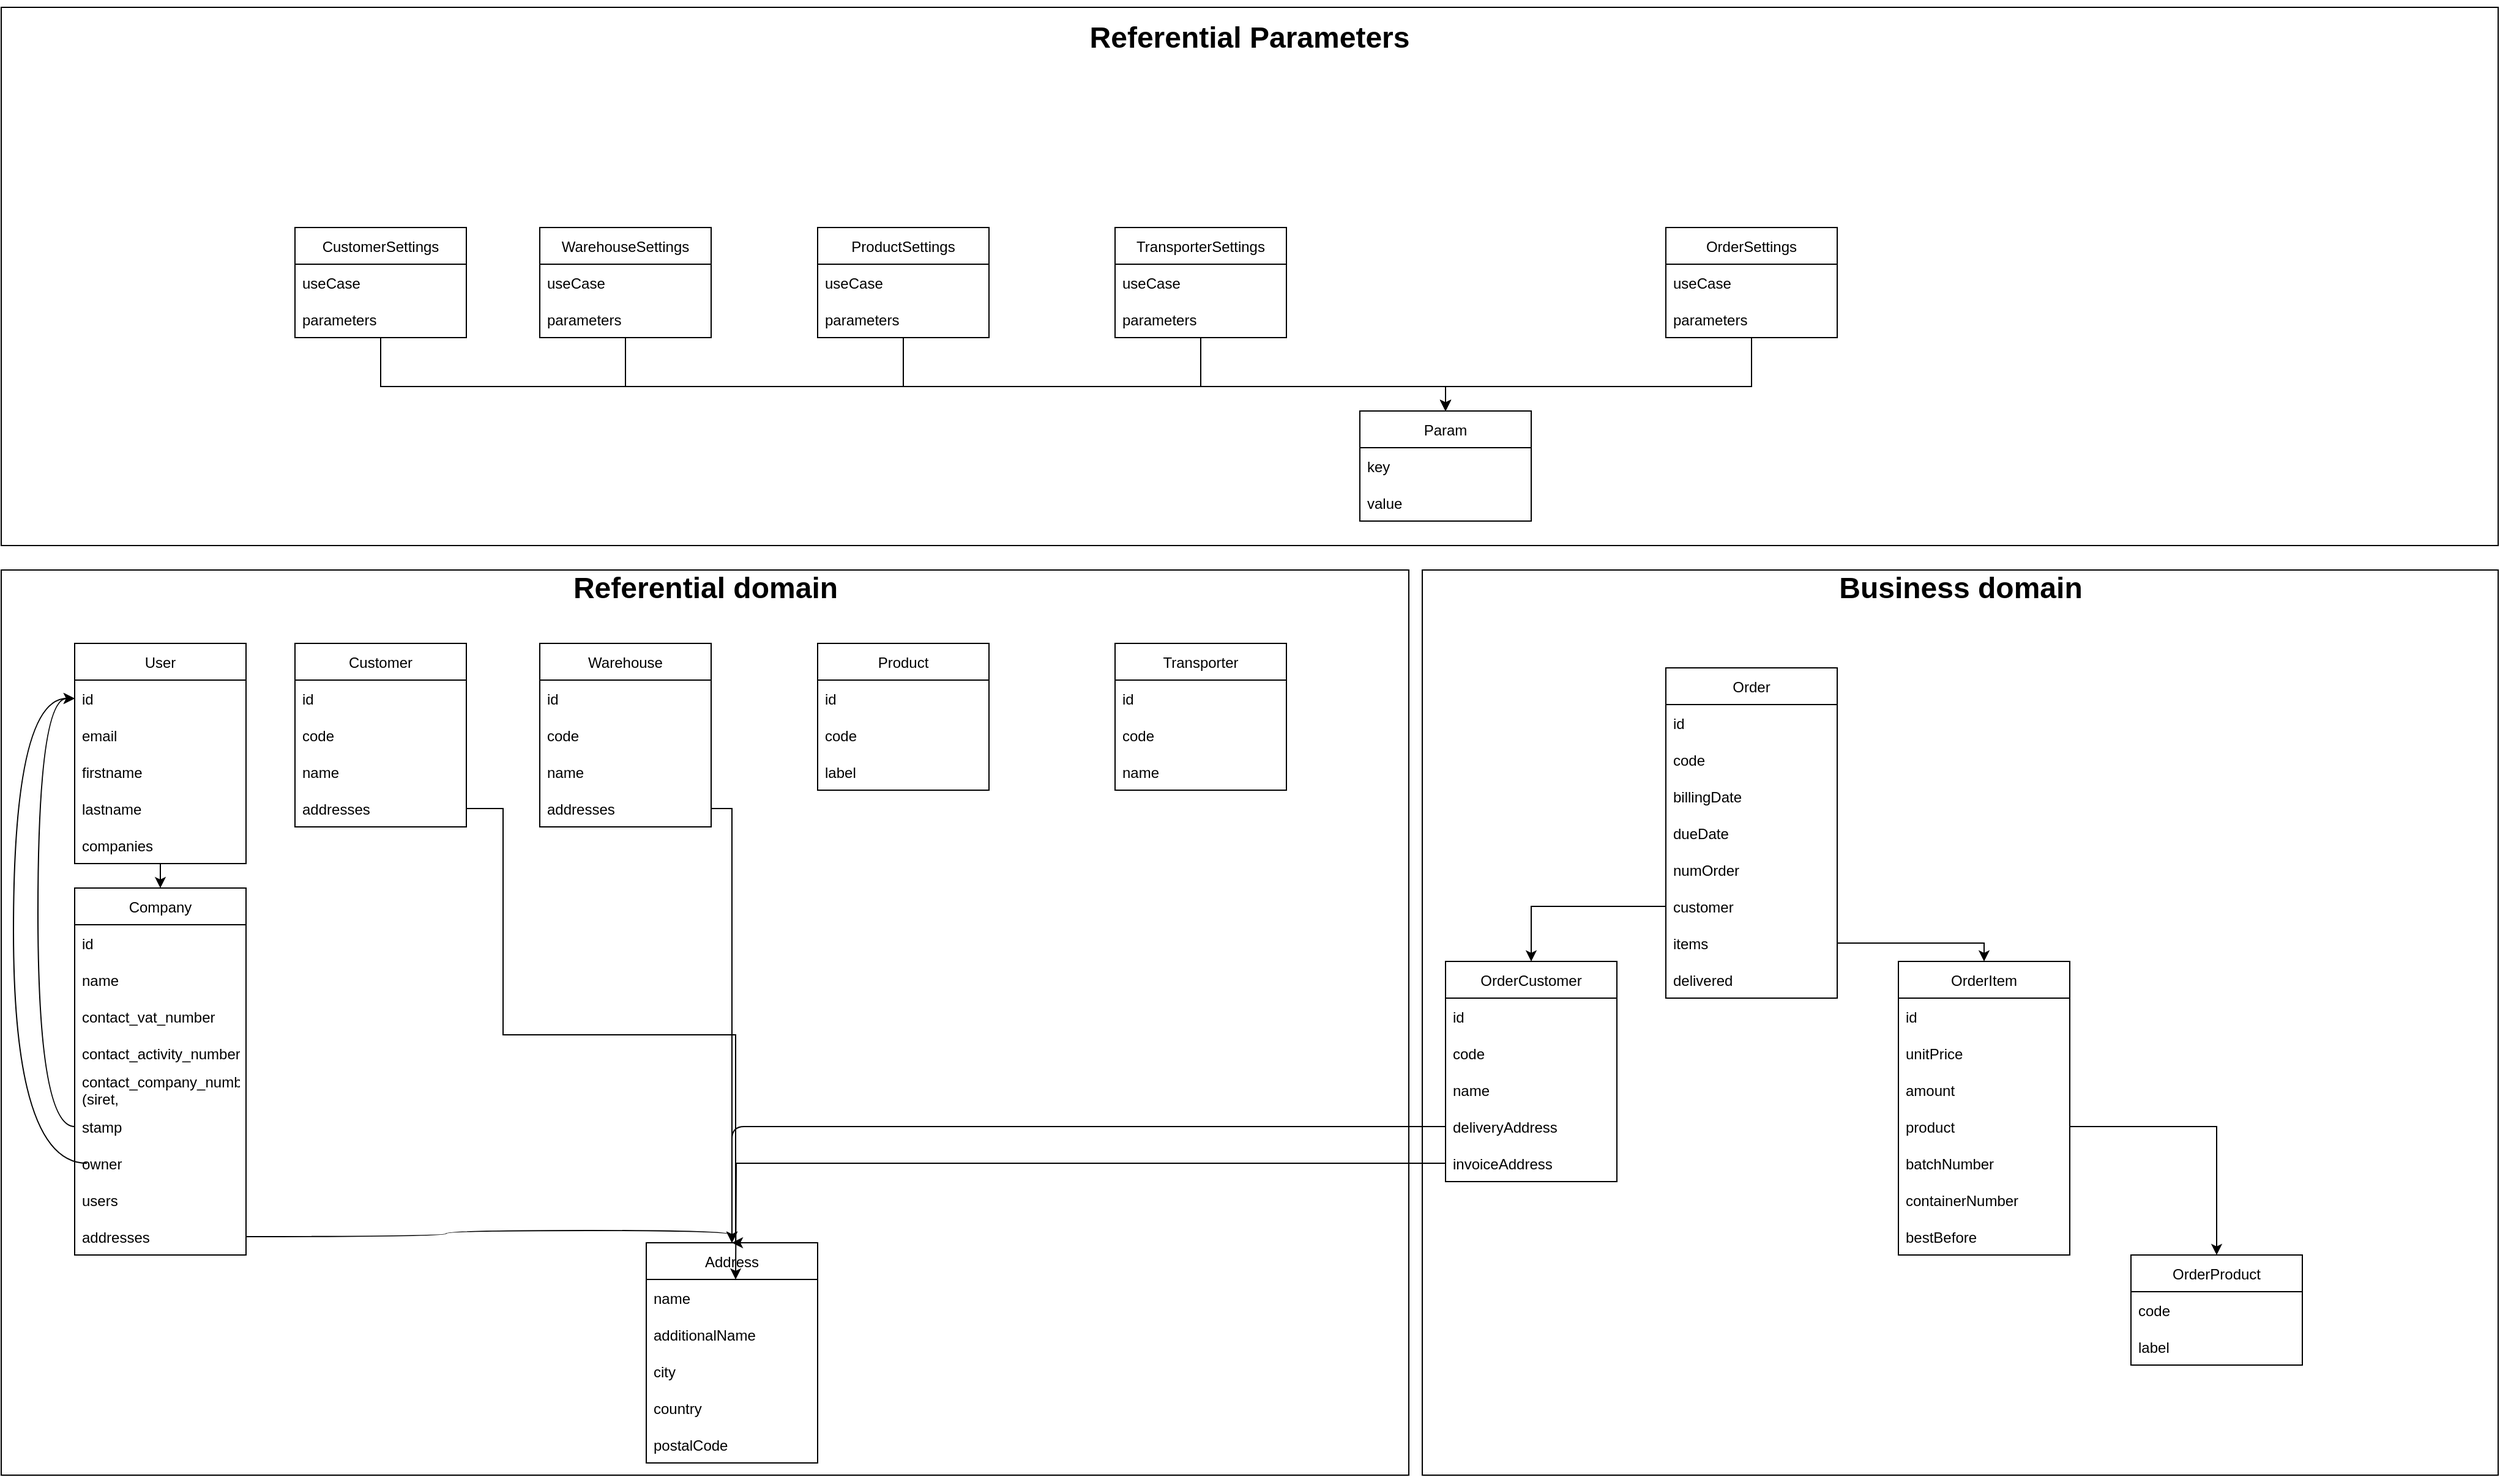 <mxfile>
    <diagram id="zIJXDic_7pbI6WuCatVt" name="global">
        <mxGraphModel dx="680" dy="1649" grid="1" gridSize="10" guides="1" tooltips="1" connect="1" arrows="1" fold="1" page="1" pageScale="1" pageWidth="827" pageHeight="1169" math="0" shadow="0">
            <root>
                <mxCell id="0"/>
                <mxCell id="1" parent="0"/>
                <mxCell id="FekapkJTgTuccIwCV4Fr-48" value="" style="rounded=0;whiteSpace=wrap;html=1;" parent="1" vertex="1">
                    <mxGeometry x="1181" y="-20" width="879" height="740" as="geometry"/>
                </mxCell>
                <mxCell id="FekapkJTgTuccIwCV4Fr-46" value="" style="rounded=0;whiteSpace=wrap;html=1;" parent="1" vertex="1">
                    <mxGeometry x="20" y="-20" width="1150" height="740" as="geometry"/>
                </mxCell>
                <mxCell id="2" value="User" style="swimlane;fontStyle=0;childLayout=stackLayout;horizontal=1;startSize=30;horizontalStack=0;resizeParent=1;resizeParentMax=0;resizeLast=0;collapsible=1;marginBottom=0;" parent="1" vertex="1">
                    <mxGeometry x="80" y="40" width="140" height="180" as="geometry"/>
                </mxCell>
                <mxCell id="3" value="id" style="text;strokeColor=none;fillColor=none;align=left;verticalAlign=middle;spacingLeft=4;spacingRight=4;overflow=hidden;points=[[0,0.5],[1,0.5]];portConstraint=eastwest;rotatable=0;" parent="2" vertex="1">
                    <mxGeometry y="30" width="140" height="30" as="geometry"/>
                </mxCell>
                <mxCell id="46" value="email" style="text;strokeColor=none;fillColor=none;align=left;verticalAlign=middle;spacingLeft=4;spacingRight=4;overflow=hidden;points=[[0,0.5],[1,0.5]];portConstraint=eastwest;rotatable=0;" vertex="1" parent="2">
                    <mxGeometry y="60" width="140" height="30" as="geometry"/>
                </mxCell>
                <mxCell id="62" value="firstname" style="text;strokeColor=none;fillColor=none;align=left;verticalAlign=middle;spacingLeft=4;spacingRight=4;overflow=hidden;points=[[0,0.5],[1,0.5]];portConstraint=eastwest;rotatable=0;" vertex="1" parent="2">
                    <mxGeometry y="90" width="140" height="30" as="geometry"/>
                </mxCell>
                <mxCell id="63" value="lastname" style="text;strokeColor=none;fillColor=none;align=left;verticalAlign=middle;spacingLeft=4;spacingRight=4;overflow=hidden;points=[[0,0.5],[1,0.5]];portConstraint=eastwest;rotatable=0;" vertex="1" parent="2">
                    <mxGeometry y="120" width="140" height="30" as="geometry"/>
                </mxCell>
                <mxCell id="yHaMzIFjMYk7fqGFYhka-45" value="companies" style="text;strokeColor=none;fillColor=none;align=left;verticalAlign=middle;spacingLeft=4;spacingRight=4;overflow=hidden;points=[[0,0.5],[1,0.5]];portConstraint=eastwest;rotatable=0;" parent="2" vertex="1">
                    <mxGeometry y="150" width="140" height="30" as="geometry"/>
                </mxCell>
                <mxCell id="14" value="Product" style="swimlane;fontStyle=0;childLayout=stackLayout;horizontal=1;startSize=30;horizontalStack=0;resizeParent=1;resizeParentMax=0;resizeLast=0;collapsible=1;marginBottom=0;" parent="1" vertex="1">
                    <mxGeometry x="687" y="40" width="140" height="120" as="geometry"/>
                </mxCell>
                <mxCell id="15" value="id" style="text;strokeColor=none;fillColor=none;align=left;verticalAlign=middle;spacingLeft=4;spacingRight=4;overflow=hidden;points=[[0,0.5],[1,0.5]];portConstraint=eastwest;rotatable=0;" parent="14" vertex="1">
                    <mxGeometry y="30" width="140" height="30" as="geometry"/>
                </mxCell>
                <mxCell id="16" value="code" style="text;strokeColor=none;fillColor=none;align=left;verticalAlign=middle;spacingLeft=4;spacingRight=4;overflow=hidden;points=[[0,0.5],[1,0.5]];portConstraint=eastwest;rotatable=0;" parent="14" vertex="1">
                    <mxGeometry y="60" width="140" height="30" as="geometry"/>
                </mxCell>
                <mxCell id="17" value="label" style="text;strokeColor=none;fillColor=none;align=left;verticalAlign=middle;spacingLeft=4;spacingRight=4;overflow=hidden;points=[[0,0.5],[1,0.5]];portConstraint=eastwest;rotatable=0;" parent="14" vertex="1">
                    <mxGeometry y="90" width="140" height="30" as="geometry"/>
                </mxCell>
                <mxCell id="18" value="Transporter" style="swimlane;fontStyle=0;childLayout=stackLayout;horizontal=1;startSize=30;horizontalStack=0;resizeParent=1;resizeParentMax=0;resizeLast=0;collapsible=1;marginBottom=0;" parent="1" vertex="1">
                    <mxGeometry x="930" y="40" width="140" height="120" as="geometry"/>
                </mxCell>
                <mxCell id="19" value="id" style="text;strokeColor=none;fillColor=none;align=left;verticalAlign=middle;spacingLeft=4;spacingRight=4;overflow=hidden;points=[[0,0.5],[1,0.5]];portConstraint=eastwest;rotatable=0;" parent="18" vertex="1">
                    <mxGeometry y="30" width="140" height="30" as="geometry"/>
                </mxCell>
                <mxCell id="20" value="code" style="text;strokeColor=none;fillColor=none;align=left;verticalAlign=middle;spacingLeft=4;spacingRight=4;overflow=hidden;points=[[0,0.5],[1,0.5]];portConstraint=eastwest;rotatable=0;" parent="18" vertex="1">
                    <mxGeometry y="60" width="140" height="30" as="geometry"/>
                </mxCell>
                <mxCell id="21" value="name" style="text;strokeColor=none;fillColor=none;align=left;verticalAlign=middle;spacingLeft=4;spacingRight=4;overflow=hidden;points=[[0,0.5],[1,0.5]];portConstraint=eastwest;rotatable=0;" parent="18" vertex="1">
                    <mxGeometry y="90" width="140" height="30" as="geometry"/>
                </mxCell>
                <mxCell id="41" value="Customer" style="swimlane;fontStyle=0;childLayout=stackLayout;horizontal=1;startSize=30;horizontalStack=0;resizeParent=1;resizeParentMax=0;resizeLast=0;collapsible=1;marginBottom=0;" parent="1" vertex="1">
                    <mxGeometry x="260" y="40" width="140" height="150" as="geometry">
                        <mxRectangle x="260" y="40" width="80" height="30" as="alternateBounds"/>
                    </mxGeometry>
                </mxCell>
                <mxCell id="42" value="id" style="text;strokeColor=none;fillColor=none;align=left;verticalAlign=middle;spacingLeft=4;spacingRight=4;overflow=hidden;points=[[0,0.5],[1,0.5]];portConstraint=eastwest;rotatable=0;" parent="41" vertex="1">
                    <mxGeometry y="30" width="140" height="30" as="geometry"/>
                </mxCell>
                <mxCell id="43" value="code" style="text;strokeColor=none;fillColor=none;align=left;verticalAlign=middle;spacingLeft=4;spacingRight=4;overflow=hidden;points=[[0,0.5],[1,0.5]];portConstraint=eastwest;rotatable=0;" parent="41" vertex="1">
                    <mxGeometry y="60" width="140" height="30" as="geometry"/>
                </mxCell>
                <mxCell id="44" value="name" style="text;strokeColor=none;fillColor=none;align=left;verticalAlign=middle;spacingLeft=4;spacingRight=4;overflow=hidden;points=[[0,0.5],[1,0.5]];portConstraint=eastwest;rotatable=0;" parent="41" vertex="1">
                    <mxGeometry y="90" width="140" height="30" as="geometry"/>
                </mxCell>
                <mxCell id="O4jd8HXLcpEpmjQYieWk-89" value="addresses" style="text;strokeColor=none;fillColor=none;align=left;verticalAlign=middle;spacingLeft=4;spacingRight=4;overflow=hidden;points=[[0,0.5],[1,0.5]];portConstraint=eastwest;rotatable=0;" parent="41" vertex="1">
                    <mxGeometry y="120" width="140" height="30" as="geometry"/>
                </mxCell>
                <mxCell id="oZGbGvlzRXvtE9STDEbq-53" value="Address" style="swimlane;fontStyle=0;childLayout=stackLayout;horizontal=1;startSize=30;horizontalStack=0;resizeParent=1;resizeParentMax=0;resizeLast=0;collapsible=1;marginBottom=0;" parent="1" vertex="1">
                    <mxGeometry x="547" y="530" width="140" height="180" as="geometry"/>
                </mxCell>
                <mxCell id="oZGbGvlzRXvtE9STDEbq-57" value="name" style="text;strokeColor=none;fillColor=none;align=left;verticalAlign=middle;spacingLeft=4;spacingRight=4;overflow=hidden;points=[[0,0.5],[1,0.5]];portConstraint=eastwest;rotatable=0;" parent="oZGbGvlzRXvtE9STDEbq-53" vertex="1">
                    <mxGeometry y="30" width="140" height="30" as="geometry"/>
                </mxCell>
                <mxCell id="60" value="additionalName" style="text;strokeColor=none;fillColor=none;align=left;verticalAlign=middle;spacingLeft=4;spacingRight=4;overflow=hidden;points=[[0,0.5],[1,0.5]];portConstraint=eastwest;rotatable=0;" vertex="1" parent="oZGbGvlzRXvtE9STDEbq-53">
                    <mxGeometry y="60" width="140" height="30" as="geometry"/>
                </mxCell>
                <mxCell id="oZGbGvlzRXvtE9STDEbq-54" value="city" style="text;strokeColor=none;fillColor=none;align=left;verticalAlign=middle;spacingLeft=4;spacingRight=4;overflow=hidden;points=[[0,0.5],[1,0.5]];portConstraint=eastwest;rotatable=0;" parent="oZGbGvlzRXvtE9STDEbq-53" vertex="1">
                    <mxGeometry y="90" width="140" height="30" as="geometry"/>
                </mxCell>
                <mxCell id="oZGbGvlzRXvtE9STDEbq-55" value="country" style="text;strokeColor=none;fillColor=none;align=left;verticalAlign=middle;spacingLeft=4;spacingRight=4;overflow=hidden;points=[[0,0.5],[1,0.5]];portConstraint=eastwest;rotatable=0;" parent="oZGbGvlzRXvtE9STDEbq-53" vertex="1">
                    <mxGeometry y="120" width="140" height="30" as="geometry"/>
                </mxCell>
                <mxCell id="oZGbGvlzRXvtE9STDEbq-56" value="postalCode" style="text;strokeColor=none;fillColor=none;align=left;verticalAlign=middle;spacingLeft=4;spacingRight=4;overflow=hidden;points=[[0,0.5],[1,0.5]];portConstraint=eastwest;rotatable=0;" parent="oZGbGvlzRXvtE9STDEbq-53" vertex="1">
                    <mxGeometry y="150" width="140" height="30" as="geometry"/>
                </mxCell>
                <mxCell id="O4jd8HXLcpEpmjQYieWk-45" value="OrderItem" style="swimlane;fontStyle=0;childLayout=stackLayout;horizontal=1;startSize=30;horizontalStack=0;resizeParent=1;resizeParentMax=0;resizeLast=0;collapsible=1;marginBottom=0;" parent="1" vertex="1">
                    <mxGeometry x="1570" y="300" width="140" height="240" as="geometry"/>
                </mxCell>
                <mxCell id="O4jd8HXLcpEpmjQYieWk-46" value="id" style="text;strokeColor=none;fillColor=none;align=left;verticalAlign=middle;spacingLeft=4;spacingRight=4;overflow=hidden;points=[[0,0.5],[1,0.5]];portConstraint=eastwest;rotatable=0;" parent="O4jd8HXLcpEpmjQYieWk-45" vertex="1">
                    <mxGeometry y="30" width="140" height="30" as="geometry"/>
                </mxCell>
                <mxCell id="O4jd8HXLcpEpmjQYieWk-47" value="unitPrice" style="text;strokeColor=none;fillColor=none;align=left;verticalAlign=middle;spacingLeft=4;spacingRight=4;overflow=hidden;points=[[0,0.5],[1,0.5]];portConstraint=eastwest;rotatable=0;" parent="O4jd8HXLcpEpmjQYieWk-45" vertex="1">
                    <mxGeometry y="60" width="140" height="30" as="geometry"/>
                </mxCell>
                <mxCell id="O4jd8HXLcpEpmjQYieWk-48" value="amount" style="text;strokeColor=none;fillColor=none;align=left;verticalAlign=middle;spacingLeft=4;spacingRight=4;overflow=hidden;points=[[0,0.5],[1,0.5]];portConstraint=eastwest;rotatable=0;" parent="O4jd8HXLcpEpmjQYieWk-45" vertex="1">
                    <mxGeometry y="90" width="140" height="30" as="geometry"/>
                </mxCell>
                <mxCell id="O4jd8HXLcpEpmjQYieWk-49" value="product" style="text;strokeColor=none;fillColor=none;align=left;verticalAlign=middle;spacingLeft=4;spacingRight=4;overflow=hidden;points=[[0,0.5],[1,0.5]];portConstraint=eastwest;rotatable=0;" parent="O4jd8HXLcpEpmjQYieWk-45" vertex="1">
                    <mxGeometry y="120" width="140" height="30" as="geometry"/>
                </mxCell>
                <mxCell id="O4jd8HXLcpEpmjQYieWk-85" value="batchNumber" style="text;strokeColor=none;fillColor=none;align=left;verticalAlign=middle;spacingLeft=4;spacingRight=4;overflow=hidden;points=[[0,0.5],[1,0.5]];portConstraint=eastwest;rotatable=0;" parent="O4jd8HXLcpEpmjQYieWk-45" vertex="1">
                    <mxGeometry y="150" width="140" height="30" as="geometry"/>
                </mxCell>
                <mxCell id="O4jd8HXLcpEpmjQYieWk-86" value="containerNumber" style="text;strokeColor=none;fillColor=none;align=left;verticalAlign=middle;spacingLeft=4;spacingRight=4;overflow=hidden;points=[[0,0.5],[1,0.5]];portConstraint=eastwest;rotatable=0;" parent="O4jd8HXLcpEpmjQYieWk-45" vertex="1">
                    <mxGeometry y="180" width="140" height="30" as="geometry"/>
                </mxCell>
                <mxCell id="O4jd8HXLcpEpmjQYieWk-80" value="bestBefore" style="text;strokeColor=none;fillColor=none;align=left;verticalAlign=middle;spacingLeft=4;spacingRight=4;overflow=hidden;points=[[0,0.5],[1,0.5]];portConstraint=eastwest;rotatable=0;" parent="O4jd8HXLcpEpmjQYieWk-45" vertex="1">
                    <mxGeometry y="210" width="140" height="30" as="geometry"/>
                </mxCell>
                <mxCell id="O4jd8HXLcpEpmjQYieWk-50" value="OrderProduct" style="swimlane;fontStyle=0;childLayout=stackLayout;horizontal=1;startSize=30;horizontalStack=0;resizeParent=1;resizeParentMax=0;resizeLast=0;collapsible=1;marginBottom=0;" parent="1" vertex="1">
                    <mxGeometry x="1760" y="540" width="140" height="90" as="geometry"/>
                </mxCell>
                <mxCell id="O4jd8HXLcpEpmjQYieWk-51" value="code" style="text;strokeColor=none;fillColor=none;align=left;verticalAlign=middle;spacingLeft=4;spacingRight=4;overflow=hidden;points=[[0,0.5],[1,0.5]];portConstraint=eastwest;rotatable=0;" parent="O4jd8HXLcpEpmjQYieWk-50" vertex="1">
                    <mxGeometry y="30" width="140" height="30" as="geometry"/>
                </mxCell>
                <mxCell id="O4jd8HXLcpEpmjQYieWk-52" value="label" style="text;strokeColor=none;fillColor=none;align=left;verticalAlign=middle;spacingLeft=4;spacingRight=4;overflow=hidden;points=[[0,0.5],[1,0.5]];portConstraint=eastwest;rotatable=0;" parent="O4jd8HXLcpEpmjQYieWk-50" vertex="1">
                    <mxGeometry y="60" width="140" height="30" as="geometry"/>
                </mxCell>
                <mxCell id="O4jd8HXLcpEpmjQYieWk-53" value="OrderCustomer" style="swimlane;fontStyle=0;childLayout=stackLayout;horizontal=1;startSize=30;horizontalStack=0;resizeParent=1;resizeParentMax=0;resizeLast=0;collapsible=1;marginBottom=0;" parent="1" vertex="1">
                    <mxGeometry x="1200" y="300" width="140" height="180" as="geometry"/>
                </mxCell>
                <mxCell id="O4jd8HXLcpEpmjQYieWk-54" value="id" style="text;strokeColor=none;fillColor=none;align=left;verticalAlign=middle;spacingLeft=4;spacingRight=4;overflow=hidden;points=[[0,0.5],[1,0.5]];portConstraint=eastwest;rotatable=0;" parent="O4jd8HXLcpEpmjQYieWk-53" vertex="1">
                    <mxGeometry y="30" width="140" height="30" as="geometry"/>
                </mxCell>
                <mxCell id="O4jd8HXLcpEpmjQYieWk-55" value="code" style="text;strokeColor=none;fillColor=none;align=left;verticalAlign=middle;spacingLeft=4;spacingRight=4;overflow=hidden;points=[[0,0.5],[1,0.5]];portConstraint=eastwest;rotatable=0;" parent="O4jd8HXLcpEpmjQYieWk-53" vertex="1">
                    <mxGeometry y="60" width="140" height="30" as="geometry"/>
                </mxCell>
                <mxCell id="O4jd8HXLcpEpmjQYieWk-56" value="name" style="text;strokeColor=none;fillColor=none;align=left;verticalAlign=middle;spacingLeft=4;spacingRight=4;overflow=hidden;points=[[0,0.5],[1,0.5]];portConstraint=eastwest;rotatable=0;" parent="O4jd8HXLcpEpmjQYieWk-53" vertex="1">
                    <mxGeometry y="90" width="140" height="30" as="geometry"/>
                </mxCell>
                <mxCell id="57" value="deliveryAddress" style="text;strokeColor=none;fillColor=none;align=left;verticalAlign=middle;spacingLeft=4;spacingRight=4;overflow=hidden;points=[[0,0.5],[1,0.5]];portConstraint=eastwest;rotatable=0;" vertex="1" parent="O4jd8HXLcpEpmjQYieWk-53">
                    <mxGeometry y="120" width="140" height="30" as="geometry"/>
                </mxCell>
                <mxCell id="O4jd8HXLcpEpmjQYieWk-57" value="invoiceAddress" style="text;strokeColor=none;fillColor=none;align=left;verticalAlign=middle;spacingLeft=4;spacingRight=4;overflow=hidden;points=[[0,0.5],[1,0.5]];portConstraint=eastwest;rotatable=0;" parent="O4jd8HXLcpEpmjQYieWk-53" vertex="1">
                    <mxGeometry y="150" width="140" height="30" as="geometry"/>
                </mxCell>
                <mxCell id="O4jd8HXLcpEpmjQYieWk-60" value="Order" style="swimlane;fontStyle=0;childLayout=stackLayout;horizontal=1;startSize=30;horizontalStack=0;resizeParent=1;resizeParentMax=0;resizeLast=0;collapsible=1;marginBottom=0;" parent="1" vertex="1">
                    <mxGeometry x="1380" y="60" width="140" height="270" as="geometry"/>
                </mxCell>
                <mxCell id="O4jd8HXLcpEpmjQYieWk-61" value="id" style="text;strokeColor=none;fillColor=none;align=left;verticalAlign=middle;spacingLeft=4;spacingRight=4;overflow=hidden;points=[[0,0.5],[1,0.5]];portConstraint=eastwest;rotatable=0;" parent="O4jd8HXLcpEpmjQYieWk-60" vertex="1">
                    <mxGeometry y="30" width="140" height="30" as="geometry"/>
                </mxCell>
                <mxCell id="O4jd8HXLcpEpmjQYieWk-62" value="code" style="text;strokeColor=none;fillColor=none;align=left;verticalAlign=middle;spacingLeft=4;spacingRight=4;overflow=hidden;points=[[0,0.5],[1,0.5]];portConstraint=eastwest;rotatable=0;" parent="O4jd8HXLcpEpmjQYieWk-60" vertex="1">
                    <mxGeometry y="60" width="140" height="30" as="geometry"/>
                </mxCell>
                <mxCell id="O4jd8HXLcpEpmjQYieWk-63" value="billingDate" style="text;strokeColor=none;fillColor=none;align=left;verticalAlign=middle;spacingLeft=4;spacingRight=4;overflow=hidden;points=[[0,0.5],[1,0.5]];portConstraint=eastwest;rotatable=0;" parent="O4jd8HXLcpEpmjQYieWk-60" vertex="1">
                    <mxGeometry y="90" width="140" height="30" as="geometry"/>
                </mxCell>
                <mxCell id="O4jd8HXLcpEpmjQYieWk-64" value="dueDate" style="text;strokeColor=none;fillColor=none;align=left;verticalAlign=middle;spacingLeft=4;spacingRight=4;overflow=hidden;points=[[0,0.5],[1,0.5]];portConstraint=eastwest;rotatable=0;" parent="O4jd8HXLcpEpmjQYieWk-60" vertex="1">
                    <mxGeometry y="120" width="140" height="30" as="geometry"/>
                </mxCell>
                <mxCell id="O4jd8HXLcpEpmjQYieWk-74" value="numOrder" style="text;strokeColor=none;fillColor=none;align=left;verticalAlign=middle;spacingLeft=4;spacingRight=4;overflow=hidden;points=[[0,0.5],[1,0.5]];portConstraint=eastwest;rotatable=0;" parent="O4jd8HXLcpEpmjQYieWk-60" vertex="1">
                    <mxGeometry y="150" width="140" height="30" as="geometry"/>
                </mxCell>
                <mxCell id="O4jd8HXLcpEpmjQYieWk-65" value="customer" style="text;strokeColor=none;fillColor=none;align=left;verticalAlign=middle;spacingLeft=4;spacingRight=4;overflow=hidden;points=[[0,0.5],[1,0.5]];portConstraint=eastwest;rotatable=0;" parent="O4jd8HXLcpEpmjQYieWk-60" vertex="1">
                    <mxGeometry y="180" width="140" height="30" as="geometry"/>
                </mxCell>
                <mxCell id="O4jd8HXLcpEpmjQYieWk-66" value="items" style="text;strokeColor=none;fillColor=none;align=left;verticalAlign=middle;spacingLeft=4;spacingRight=4;overflow=hidden;points=[[0,0.5],[1,0.5]];portConstraint=eastwest;rotatable=0;" parent="O4jd8HXLcpEpmjQYieWk-60" vertex="1">
                    <mxGeometry y="210" width="140" height="30" as="geometry"/>
                </mxCell>
                <mxCell id="O4jd8HXLcpEpmjQYieWk-104" value="delivered" style="text;strokeColor=none;fillColor=none;align=left;verticalAlign=middle;spacingLeft=4;spacingRight=4;overflow=hidden;points=[[0,0.5],[1,0.5]];portConstraint=eastwest;rotatable=0;" parent="O4jd8HXLcpEpmjQYieWk-60" vertex="1">
                    <mxGeometry y="240" width="140" height="30" as="geometry"/>
                </mxCell>
                <mxCell id="O4jd8HXLcpEpmjQYieWk-67" style="edgeStyle=orthogonalEdgeStyle;html=1;entryX=0.5;entryY=0;entryDx=0;entryDy=0;rounded=0;exitX=0;exitY=0.5;exitDx=0;exitDy=0;" parent="1" source="O4jd8HXLcpEpmjQYieWk-65" target="O4jd8HXLcpEpmjQYieWk-53" edge="1">
                    <mxGeometry relative="1" as="geometry">
                        <mxPoint x="1200" y="210" as="sourcePoint"/>
                    </mxGeometry>
                </mxCell>
                <mxCell id="O4jd8HXLcpEpmjQYieWk-68" style="edgeStyle=orthogonalEdgeStyle;rounded=0;html=1;exitX=1;exitY=0.5;exitDx=0;exitDy=0;entryX=0.5;entryY=0;entryDx=0;entryDy=0;" parent="1" source="O4jd8HXLcpEpmjQYieWk-66" target="O4jd8HXLcpEpmjQYieWk-45" edge="1">
                    <mxGeometry relative="1" as="geometry"/>
                </mxCell>
                <mxCell id="O4jd8HXLcpEpmjQYieWk-69" style="edgeStyle=orthogonalEdgeStyle;rounded=0;html=1;entryX=0.5;entryY=0;entryDx=0;entryDy=0;" parent="1" source="O4jd8HXLcpEpmjQYieWk-49" target="O4jd8HXLcpEpmjQYieWk-50" edge="1">
                    <mxGeometry relative="1" as="geometry"/>
                </mxCell>
                <mxCell id="O4jd8HXLcpEpmjQYieWk-76" style="edgeStyle=orthogonalEdgeStyle;rounded=0;html=1;exitX=0;exitY=0.5;exitDx=0;exitDy=0;" parent="1" source="O4jd8HXLcpEpmjQYieWk-57" edge="1">
                    <mxGeometry relative="1" as="geometry">
                        <mxPoint x="1170" y="450" as="sourcePoint"/>
                        <mxPoint x="620" y="560" as="targetPoint"/>
                    </mxGeometry>
                </mxCell>
                <mxCell id="O4jd8HXLcpEpmjQYieWk-90" value="Warehouse" style="swimlane;fontStyle=0;childLayout=stackLayout;horizontal=1;startSize=30;horizontalStack=0;resizeParent=1;resizeParentMax=0;resizeLast=0;collapsible=1;marginBottom=0;" parent="1" vertex="1">
                    <mxGeometry x="460" y="40" width="140" height="150" as="geometry"/>
                </mxCell>
                <mxCell id="O4jd8HXLcpEpmjQYieWk-91" value="id" style="text;strokeColor=none;fillColor=none;align=left;verticalAlign=middle;spacingLeft=4;spacingRight=4;overflow=hidden;points=[[0,0.5],[1,0.5]];portConstraint=eastwest;rotatable=0;" parent="O4jd8HXLcpEpmjQYieWk-90" vertex="1">
                    <mxGeometry y="30" width="140" height="30" as="geometry"/>
                </mxCell>
                <mxCell id="O4jd8HXLcpEpmjQYieWk-96" value="code" style="text;strokeColor=none;fillColor=none;align=left;verticalAlign=middle;spacingLeft=4;spacingRight=4;overflow=hidden;points=[[0,0.5],[1,0.5]];portConstraint=eastwest;rotatable=0;" parent="O4jd8HXLcpEpmjQYieWk-90" vertex="1">
                    <mxGeometry y="60" width="140" height="30" as="geometry"/>
                </mxCell>
                <mxCell id="O4jd8HXLcpEpmjQYieWk-93" value="name" style="text;strokeColor=none;fillColor=none;align=left;verticalAlign=middle;spacingLeft=4;spacingRight=4;overflow=hidden;points=[[0,0.5],[1,0.5]];portConstraint=eastwest;rotatable=0;" parent="O4jd8HXLcpEpmjQYieWk-90" vertex="1">
                    <mxGeometry y="90" width="140" height="30" as="geometry"/>
                </mxCell>
                <mxCell id="O4jd8HXLcpEpmjQYieWk-92" value="addresses" style="text;strokeColor=none;fillColor=none;align=left;verticalAlign=middle;spacingLeft=4;spacingRight=4;overflow=hidden;points=[[0,0.5],[1,0.5]];portConstraint=eastwest;rotatable=0;" parent="O4jd8HXLcpEpmjQYieWk-90" vertex="1">
                    <mxGeometry y="120" width="140" height="30" as="geometry"/>
                </mxCell>
                <mxCell id="O4jd8HXLcpEpmjQYieWk-97" style="edgeStyle=orthogonalEdgeStyle;rounded=0;html=1;entryX=0.5;entryY=0;entryDx=0;entryDy=0;" parent="1" source="O4jd8HXLcpEpmjQYieWk-92" target="oZGbGvlzRXvtE9STDEbq-53" edge="1">
                    <mxGeometry relative="1" as="geometry"/>
                </mxCell>
                <mxCell id="O4jd8HXLcpEpmjQYieWk-98" style="edgeStyle=orthogonalEdgeStyle;rounded=0;html=1;entryX=0.5;entryY=0;entryDx=0;entryDy=0;" parent="1" source="O4jd8HXLcpEpmjQYieWk-89" target="oZGbGvlzRXvtE9STDEbq-53" edge="1">
                    <mxGeometry relative="1" as="geometry">
                        <Array as="points">
                            <mxPoint x="430" y="175"/>
                            <mxPoint x="430" y="360"/>
                            <mxPoint x="620" y="360"/>
                        </Array>
                    </mxGeometry>
                </mxCell>
                <mxCell id="FekapkJTgTuccIwCV4Fr-47" value="&lt;h1&gt;&lt;b&gt;Referential domain&lt;/b&gt;&lt;/h1&gt;" style="text;html=1;strokeColor=none;fillColor=none;align=center;verticalAlign=middle;whiteSpace=wrap;rounded=0;" parent="1" vertex="1">
                    <mxGeometry x="397.5" y="-20" width="395" height="30" as="geometry"/>
                </mxCell>
                <mxCell id="FekapkJTgTuccIwCV4Fr-49" value="&lt;h1&gt;Business domain&lt;/h1&gt;" style="text;html=1;strokeColor=none;fillColor=none;align=center;verticalAlign=middle;whiteSpace=wrap;rounded=0;" parent="1" vertex="1">
                    <mxGeometry x="1495.5" y="-20" width="250" height="30" as="geometry"/>
                </mxCell>
                <mxCell id="FekapkJTgTuccIwCV4Fr-50" value="" style="rounded=0;whiteSpace=wrap;html=1;" parent="1" vertex="1">
                    <mxGeometry x="20" y="-480" width="2040" height="440" as="geometry"/>
                </mxCell>
                <mxCell id="FekapkJTgTuccIwCV4Fr-51" value="&lt;h1&gt;Referential Parameters&lt;/h1&gt;" style="text;html=1;strokeColor=none;fillColor=none;align=center;verticalAlign=middle;whiteSpace=wrap;rounded=0;" parent="1" vertex="1">
                    <mxGeometry x="745" y="-470" width="590" height="30" as="geometry"/>
                </mxCell>
                <mxCell id="FekapkJTgTuccIwCV4Fr-52" value="CustomerSettings" style="swimlane;fontStyle=0;childLayout=stackLayout;horizontal=1;startSize=30;horizontalStack=0;resizeParent=1;resizeParentMax=0;resizeLast=0;collapsible=1;marginBottom=0;" parent="1" vertex="1">
                    <mxGeometry x="260" y="-300" width="140" height="90" as="geometry"/>
                </mxCell>
                <mxCell id="FekapkJTgTuccIwCV4Fr-53" value="useCase" style="text;strokeColor=none;fillColor=none;align=left;verticalAlign=middle;spacingLeft=4;spacingRight=4;overflow=hidden;points=[[0,0.5],[1,0.5]];portConstraint=eastwest;rotatable=0;" parent="FekapkJTgTuccIwCV4Fr-52" vertex="1">
                    <mxGeometry y="30" width="140" height="30" as="geometry"/>
                </mxCell>
                <mxCell id="FekapkJTgTuccIwCV4Fr-54" value="parameters" style="text;strokeColor=none;fillColor=none;align=left;verticalAlign=middle;spacingLeft=4;spacingRight=4;overflow=hidden;points=[[0,0.5],[1,0.5]];portConstraint=eastwest;rotatable=0;" parent="FekapkJTgTuccIwCV4Fr-52" vertex="1">
                    <mxGeometry y="60" width="140" height="30" as="geometry"/>
                </mxCell>
                <mxCell id="FekapkJTgTuccIwCV4Fr-56" value="WarehouseSettings" style="swimlane;fontStyle=0;childLayout=stackLayout;horizontal=1;startSize=30;horizontalStack=0;resizeParent=1;resizeParentMax=0;resizeLast=0;collapsible=1;marginBottom=0;" parent="1" vertex="1">
                    <mxGeometry x="460" y="-300" width="140" height="90" as="geometry"/>
                </mxCell>
                <mxCell id="FekapkJTgTuccIwCV4Fr-57" value="useCase" style="text;strokeColor=none;fillColor=none;align=left;verticalAlign=middle;spacingLeft=4;spacingRight=4;overflow=hidden;points=[[0,0.5],[1,0.5]];portConstraint=eastwest;rotatable=0;" parent="FekapkJTgTuccIwCV4Fr-56" vertex="1">
                    <mxGeometry y="30" width="140" height="30" as="geometry"/>
                </mxCell>
                <mxCell id="FekapkJTgTuccIwCV4Fr-58" value="parameters" style="text;strokeColor=none;fillColor=none;align=left;verticalAlign=middle;spacingLeft=4;spacingRight=4;overflow=hidden;points=[[0,0.5],[1,0.5]];portConstraint=eastwest;rotatable=0;" parent="FekapkJTgTuccIwCV4Fr-56" vertex="1">
                    <mxGeometry y="60" width="140" height="30" as="geometry"/>
                </mxCell>
                <mxCell id="FekapkJTgTuccIwCV4Fr-59" value="ProductSettings" style="swimlane;fontStyle=0;childLayout=stackLayout;horizontal=1;startSize=30;horizontalStack=0;resizeParent=1;resizeParentMax=0;resizeLast=0;collapsible=1;marginBottom=0;" parent="1" vertex="1">
                    <mxGeometry x="687" y="-300" width="140" height="90" as="geometry"/>
                </mxCell>
                <mxCell id="FekapkJTgTuccIwCV4Fr-60" value="useCase" style="text;strokeColor=none;fillColor=none;align=left;verticalAlign=middle;spacingLeft=4;spacingRight=4;overflow=hidden;points=[[0,0.5],[1,0.5]];portConstraint=eastwest;rotatable=0;" parent="FekapkJTgTuccIwCV4Fr-59" vertex="1">
                    <mxGeometry y="30" width="140" height="30" as="geometry"/>
                </mxCell>
                <mxCell id="FekapkJTgTuccIwCV4Fr-61" value="parameters" style="text;strokeColor=none;fillColor=none;align=left;verticalAlign=middle;spacingLeft=4;spacingRight=4;overflow=hidden;points=[[0,0.5],[1,0.5]];portConstraint=eastwest;rotatable=0;" parent="FekapkJTgTuccIwCV4Fr-59" vertex="1">
                    <mxGeometry y="60" width="140" height="30" as="geometry"/>
                </mxCell>
                <mxCell id="FekapkJTgTuccIwCV4Fr-62" value="TransporterSettings" style="swimlane;fontStyle=0;childLayout=stackLayout;horizontal=1;startSize=30;horizontalStack=0;resizeParent=1;resizeParentMax=0;resizeLast=0;collapsible=1;marginBottom=0;" parent="1" vertex="1">
                    <mxGeometry x="930" y="-300" width="140" height="90" as="geometry"/>
                </mxCell>
                <mxCell id="FekapkJTgTuccIwCV4Fr-63" value="useCase" style="text;strokeColor=none;fillColor=none;align=left;verticalAlign=middle;spacingLeft=4;spacingRight=4;overflow=hidden;points=[[0,0.5],[1,0.5]];portConstraint=eastwest;rotatable=0;" parent="FekapkJTgTuccIwCV4Fr-62" vertex="1">
                    <mxGeometry y="30" width="140" height="30" as="geometry"/>
                </mxCell>
                <mxCell id="FekapkJTgTuccIwCV4Fr-64" value="parameters" style="text;strokeColor=none;fillColor=none;align=left;verticalAlign=middle;spacingLeft=4;spacingRight=4;overflow=hidden;points=[[0,0.5],[1,0.5]];portConstraint=eastwest;rotatable=0;" parent="FekapkJTgTuccIwCV4Fr-62" vertex="1">
                    <mxGeometry y="60" width="140" height="30" as="geometry"/>
                </mxCell>
                <mxCell id="FekapkJTgTuccIwCV4Fr-65" value="OrderSettings" style="swimlane;fontStyle=0;childLayout=stackLayout;horizontal=1;startSize=30;horizontalStack=0;resizeParent=1;resizeParentMax=0;resizeLast=0;collapsible=1;marginBottom=0;" parent="1" vertex="1">
                    <mxGeometry x="1380" y="-300" width="140" height="90" as="geometry"/>
                </mxCell>
                <mxCell id="FekapkJTgTuccIwCV4Fr-66" value="useCase" style="text;strokeColor=none;fillColor=none;align=left;verticalAlign=middle;spacingLeft=4;spacingRight=4;overflow=hidden;points=[[0,0.5],[1,0.5]];portConstraint=eastwest;rotatable=0;" parent="FekapkJTgTuccIwCV4Fr-65" vertex="1">
                    <mxGeometry y="30" width="140" height="30" as="geometry"/>
                </mxCell>
                <mxCell id="FekapkJTgTuccIwCV4Fr-67" value="parameters" style="text;strokeColor=none;fillColor=none;align=left;verticalAlign=middle;spacingLeft=4;spacingRight=4;overflow=hidden;points=[[0,0.5],[1,0.5]];portConstraint=eastwest;rotatable=0;" parent="FekapkJTgTuccIwCV4Fr-65" vertex="1">
                    <mxGeometry y="60" width="140" height="30" as="geometry"/>
                </mxCell>
                <mxCell id="FekapkJTgTuccIwCV4Fr-71" value="Param" style="swimlane;fontStyle=0;childLayout=stackLayout;horizontal=1;startSize=30;horizontalStack=0;resizeParent=1;resizeParentMax=0;resizeLast=0;collapsible=1;marginBottom=0;" parent="1" vertex="1">
                    <mxGeometry x="1130" y="-150" width="140" height="90" as="geometry"/>
                </mxCell>
                <mxCell id="FekapkJTgTuccIwCV4Fr-72" value="key" style="text;strokeColor=none;fillColor=none;align=left;verticalAlign=middle;spacingLeft=4;spacingRight=4;overflow=hidden;points=[[0,0.5],[1,0.5]];portConstraint=eastwest;rotatable=0;" parent="FekapkJTgTuccIwCV4Fr-71" vertex="1">
                    <mxGeometry y="30" width="140" height="30" as="geometry"/>
                </mxCell>
                <mxCell id="FekapkJTgTuccIwCV4Fr-73" value="value" style="text;strokeColor=none;fillColor=none;align=left;verticalAlign=middle;spacingLeft=4;spacingRight=4;overflow=hidden;points=[[0,0.5],[1,0.5]];portConstraint=eastwest;rotatable=0;" parent="FekapkJTgTuccIwCV4Fr-71" vertex="1">
                    <mxGeometry y="60" width="140" height="30" as="geometry"/>
                </mxCell>
                <mxCell id="FekapkJTgTuccIwCV4Fr-75" style="edgeStyle=orthogonalEdgeStyle;rounded=0;html=1;entryX=0.5;entryY=0;entryDx=0;entryDy=0;" parent="1" source="FekapkJTgTuccIwCV4Fr-54" target="FekapkJTgTuccIwCV4Fr-71" edge="1">
                    <mxGeometry relative="1" as="geometry">
                        <Array as="points">
                            <mxPoint x="330" y="-170"/>
                            <mxPoint x="1200" y="-170"/>
                        </Array>
                    </mxGeometry>
                </mxCell>
                <mxCell id="FekapkJTgTuccIwCV4Fr-76" style="edgeStyle=orthogonalEdgeStyle;rounded=0;html=1;entryX=0.5;entryY=0;entryDx=0;entryDy=0;" parent="1" source="FekapkJTgTuccIwCV4Fr-58" target="FekapkJTgTuccIwCV4Fr-71" edge="1">
                    <mxGeometry relative="1" as="geometry">
                        <mxPoint x="130" y="-150" as="targetPoint"/>
                        <Array as="points">
                            <mxPoint x="530" y="-170"/>
                            <mxPoint x="1200" y="-170"/>
                        </Array>
                    </mxGeometry>
                </mxCell>
                <mxCell id="FekapkJTgTuccIwCV4Fr-77" style="edgeStyle=orthogonalEdgeStyle;rounded=0;html=1;entryX=0.5;entryY=0;entryDx=0;entryDy=0;" parent="1" source="FekapkJTgTuccIwCV4Fr-61" target="FekapkJTgTuccIwCV4Fr-71" edge="1">
                    <mxGeometry relative="1" as="geometry">
                        <mxPoint x="130" y="-160" as="targetPoint"/>
                        <Array as="points">
                            <mxPoint x="757" y="-170"/>
                            <mxPoint x="1200" y="-170"/>
                        </Array>
                    </mxGeometry>
                </mxCell>
                <mxCell id="FekapkJTgTuccIwCV4Fr-78" style="edgeStyle=orthogonalEdgeStyle;rounded=0;html=1;entryX=0.5;entryY=0;entryDx=0;entryDy=0;" parent="1" source="FekapkJTgTuccIwCV4Fr-64" target="FekapkJTgTuccIwCV4Fr-71" edge="1">
                    <mxGeometry relative="1" as="geometry">
                        <Array as="points">
                            <mxPoint x="1000" y="-170"/>
                            <mxPoint x="1200" y="-170"/>
                        </Array>
                    </mxGeometry>
                </mxCell>
                <mxCell id="FekapkJTgTuccIwCV4Fr-79" style="edgeStyle=orthogonalEdgeStyle;rounded=0;html=1;entryX=0.5;entryY=0;entryDx=0;entryDy=0;" parent="1" source="FekapkJTgTuccIwCV4Fr-67" target="FekapkJTgTuccIwCV4Fr-71" edge="1">
                    <mxGeometry relative="1" as="geometry">
                        <mxPoint x="140" y="-160" as="targetPoint"/>
                        <Array as="points">
                            <mxPoint x="1450" y="-170"/>
                            <mxPoint x="1200" y="-170"/>
                        </Array>
                    </mxGeometry>
                </mxCell>
                <mxCell id="yHaMzIFjMYk7fqGFYhka-47" value="Company" style="swimlane;fontStyle=0;childLayout=stackLayout;horizontal=1;startSize=30;horizontalStack=0;resizeParent=1;resizeParentMax=0;resizeLast=0;collapsible=1;marginBottom=0;" parent="1" vertex="1">
                    <mxGeometry x="80" y="240" width="140" height="300" as="geometry"/>
                </mxCell>
                <mxCell id="yHaMzIFjMYk7fqGFYhka-48" value="id" style="text;strokeColor=none;fillColor=none;align=left;verticalAlign=middle;spacingLeft=4;spacingRight=4;overflow=hidden;points=[[0,0.5],[1,0.5]];portConstraint=eastwest;rotatable=0;" parent="yHaMzIFjMYk7fqGFYhka-47" vertex="1">
                    <mxGeometry y="30" width="140" height="30" as="geometry"/>
                </mxCell>
                <mxCell id="yHaMzIFjMYk7fqGFYhka-49" value="name" style="text;strokeColor=none;fillColor=none;align=left;verticalAlign=middle;spacingLeft=4;spacingRight=4;overflow=hidden;points=[[0,0.5],[1,0.5]];portConstraint=eastwest;rotatable=0;" parent="yHaMzIFjMYk7fqGFYhka-47" vertex="1">
                    <mxGeometry y="60" width="140" height="30" as="geometry"/>
                </mxCell>
                <mxCell id="yHaMzIFjMYk7fqGFYhka-52" value="contact_vat_number" style="text;strokeColor=none;fillColor=none;align=left;verticalAlign=middle;spacingLeft=4;spacingRight=4;overflow=hidden;points=[[0,0.5],[1,0.5]];portConstraint=eastwest;rotatable=0;" parent="yHaMzIFjMYk7fqGFYhka-47" vertex="1">
                    <mxGeometry y="90" width="140" height="30" as="geometry"/>
                </mxCell>
                <mxCell id="64" value="contact_activity_number" style="text;strokeColor=none;fillColor=none;align=left;verticalAlign=middle;spacingLeft=4;spacingRight=4;overflow=hidden;points=[[0,0.5],[1,0.5]];portConstraint=eastwest;rotatable=0;" vertex="1" parent="yHaMzIFjMYk7fqGFYhka-47">
                    <mxGeometry y="120" width="140" height="30" as="geometry"/>
                </mxCell>
                <mxCell id="45" value="contact_company_number &#10;(siret, &#10;siren)" style="text;strokeColor=none;fillColor=none;align=left;verticalAlign=middle;spacingLeft=4;spacingRight=4;overflow=hidden;points=[[0,0.5],[1,0.5]];portConstraint=eastwest;rotatable=0;" vertex="1" parent="yHaMzIFjMYk7fqGFYhka-47">
                    <mxGeometry y="150" width="140" height="30" as="geometry"/>
                </mxCell>
                <mxCell id="yHaMzIFjMYk7fqGFYhka-50" value="stamp" style="text;strokeColor=none;fillColor=none;align=left;verticalAlign=middle;spacingLeft=4;spacingRight=4;overflow=hidden;points=[[0,0.5],[1,0.5]];portConstraint=eastwest;rotatable=0;" parent="yHaMzIFjMYk7fqGFYhka-47" vertex="1">
                    <mxGeometry y="180" width="140" height="30" as="geometry"/>
                </mxCell>
                <mxCell id="53" value="owner" style="text;strokeColor=none;fillColor=none;align=left;verticalAlign=middle;spacingLeft=4;spacingRight=4;overflow=hidden;points=[[0,0.5],[1,0.5]];portConstraint=eastwest;rotatable=0;" vertex="1" parent="yHaMzIFjMYk7fqGFYhka-47">
                    <mxGeometry y="210" width="140" height="30" as="geometry"/>
                </mxCell>
                <mxCell id="47" value="users" style="text;strokeColor=none;fillColor=none;align=left;verticalAlign=middle;spacingLeft=4;spacingRight=4;overflow=hidden;points=[[0,0.5],[1,0.5]];portConstraint=eastwest;rotatable=0;" vertex="1" parent="yHaMzIFjMYk7fqGFYhka-47">
                    <mxGeometry y="240" width="140" height="30" as="geometry"/>
                </mxCell>
                <mxCell id="yHaMzIFjMYk7fqGFYhka-51" value="addresses" style="text;strokeColor=none;fillColor=none;align=left;verticalAlign=middle;spacingLeft=4;spacingRight=4;overflow=hidden;points=[[0,0.5],[1,0.5]];portConstraint=eastwest;rotatable=0;" parent="yHaMzIFjMYk7fqGFYhka-47" vertex="1">
                    <mxGeometry y="270" width="140" height="30" as="geometry"/>
                </mxCell>
                <mxCell id="yHaMzIFjMYk7fqGFYhka-53" style="edgeStyle=orthogonalEdgeStyle;html=1;entryX=0.5;entryY=0;entryDx=0;entryDy=0;curved=1;" parent="1" source="yHaMzIFjMYk7fqGFYhka-51" target="oZGbGvlzRXvtE9STDEbq-53" edge="1">
                    <mxGeometry relative="1" as="geometry"/>
                </mxCell>
                <mxCell id="48" style="edgeStyle=none;html=1;entryX=0.5;entryY=0;entryDx=0;entryDy=0;" edge="1" parent="1" source="yHaMzIFjMYk7fqGFYhka-45" target="yHaMzIFjMYk7fqGFYhka-47">
                    <mxGeometry relative="1" as="geometry"/>
                </mxCell>
                <mxCell id="51" style="edgeStyle=orthogonalEdgeStyle;curved=1;html=1;entryX=0;entryY=0.5;entryDx=0;entryDy=0;" edge="1" parent="1" target="3">
                    <mxGeometry relative="1" as="geometry">
                        <mxPoint x="70" y="230" as="targetPoint"/>
                        <mxPoint x="80" y="435" as="sourcePoint"/>
                        <Array as="points">
                            <mxPoint x="50" y="435"/>
                            <mxPoint x="50" y="85"/>
                        </Array>
                    </mxGeometry>
                </mxCell>
                <mxCell id="54" style="edgeStyle=orthogonalEdgeStyle;curved=1;html=1;entryX=0;entryY=0.5;entryDx=0;entryDy=0;" edge="1" parent="1" target="3">
                    <mxGeometry relative="1" as="geometry">
                        <mxPoint x="90" y="465" as="sourcePoint"/>
                        <Array as="points">
                            <mxPoint x="30" y="465"/>
                            <mxPoint x="30" y="85"/>
                        </Array>
                    </mxGeometry>
                </mxCell>
                <mxCell id="58" style="edgeStyle=orthogonalEdgeStyle;html=1;entryX=0.5;entryY=0;entryDx=0;entryDy=0;" edge="1" parent="1" source="57" target="oZGbGvlzRXvtE9STDEbq-53">
                    <mxGeometry relative="1" as="geometry">
                        <mxPoint x="680" y="560" as="targetPoint"/>
                    </mxGeometry>
                </mxCell>
            </root>
        </mxGraphModel>
    </diagram>
    <diagram id="S4rkQpCsgn9Ar2nDRcQ2" name="Orders-service">
        <mxGraphModel dx="567" dy="329" grid="1" gridSize="10" guides="1" tooltips="1" connect="1" arrows="1" fold="1" page="1" pageScale="1" pageWidth="827" pageHeight="1169" math="0" shadow="0">
            <root>
                <mxCell id="SzuSrn-qgNBRKxEUgnNW-0"/>
                <mxCell id="SzuSrn-qgNBRKxEUgnNW-1" parent="SzuSrn-qgNBRKxEUgnNW-0"/>
                <mxCell id="SzuSrn-qgNBRKxEUgnNW-2" value="OrderItem" style="swimlane;fontStyle=0;childLayout=stackLayout;horizontal=1;startSize=30;horizontalStack=0;resizeParent=1;resizeParentMax=0;resizeLast=0;collapsible=1;marginBottom=0;" parent="SzuSrn-qgNBRKxEUgnNW-1" vertex="1">
                    <mxGeometry x="460" y="280" width="140" height="150" as="geometry"/>
                </mxCell>
                <mxCell id="SzuSrn-qgNBRKxEUgnNW-3" value="id" style="text;strokeColor=none;fillColor=none;align=left;verticalAlign=middle;spacingLeft=4;spacingRight=4;overflow=hidden;points=[[0,0.5],[1,0.5]];portConstraint=eastwest;rotatable=0;" parent="SzuSrn-qgNBRKxEUgnNW-2" vertex="1">
                    <mxGeometry y="30" width="140" height="30" as="geometry"/>
                </mxCell>
                <mxCell id="SzuSrn-qgNBRKxEUgnNW-4" value="unitPrice" style="text;strokeColor=none;fillColor=none;align=left;verticalAlign=middle;spacingLeft=4;spacingRight=4;overflow=hidden;points=[[0,0.5],[1,0.5]];portConstraint=eastwest;rotatable=0;" parent="SzuSrn-qgNBRKxEUgnNW-2" vertex="1">
                    <mxGeometry y="60" width="140" height="30" as="geometry"/>
                </mxCell>
                <mxCell id="SzuSrn-qgNBRKxEUgnNW-5" value="amount" style="text;strokeColor=none;fillColor=none;align=left;verticalAlign=middle;spacingLeft=4;spacingRight=4;overflow=hidden;points=[[0,0.5],[1,0.5]];portConstraint=eastwest;rotatable=0;" parent="SzuSrn-qgNBRKxEUgnNW-2" vertex="1">
                    <mxGeometry y="90" width="140" height="30" as="geometry"/>
                </mxCell>
                <mxCell id="SzuSrn-qgNBRKxEUgnNW-6" value="product" style="text;strokeColor=none;fillColor=none;align=left;verticalAlign=middle;spacingLeft=4;spacingRight=4;overflow=hidden;points=[[0,0.5],[1,0.5]];portConstraint=eastwest;rotatable=0;" parent="SzuSrn-qgNBRKxEUgnNW-2" vertex="1">
                    <mxGeometry y="120" width="140" height="30" as="geometry"/>
                </mxCell>
                <mxCell id="SzuSrn-qgNBRKxEUgnNW-7" value="OrderProduct" style="swimlane;fontStyle=0;childLayout=stackLayout;horizontal=1;startSize=30;horizontalStack=0;resizeParent=1;resizeParentMax=0;resizeLast=0;collapsible=1;marginBottom=0;" parent="SzuSrn-qgNBRKxEUgnNW-1" vertex="1">
                    <mxGeometry x="650" y="460" width="140" height="90" as="geometry"/>
                </mxCell>
                <mxCell id="SzuSrn-qgNBRKxEUgnNW-8" value="code" style="text;strokeColor=none;fillColor=none;align=left;verticalAlign=middle;spacingLeft=4;spacingRight=4;overflow=hidden;points=[[0,0.5],[1,0.5]];portConstraint=eastwest;rotatable=0;" parent="SzuSrn-qgNBRKxEUgnNW-7" vertex="1">
                    <mxGeometry y="30" width="140" height="30" as="geometry"/>
                </mxCell>
                <mxCell id="SzuSrn-qgNBRKxEUgnNW-9" value="label" style="text;strokeColor=none;fillColor=none;align=left;verticalAlign=middle;spacingLeft=4;spacingRight=4;overflow=hidden;points=[[0,0.5],[1,0.5]];portConstraint=eastwest;rotatable=0;" parent="SzuSrn-qgNBRKxEUgnNW-7" vertex="1">
                    <mxGeometry y="60" width="140" height="30" as="geometry"/>
                </mxCell>
                <mxCell id="SzuSrn-qgNBRKxEUgnNW-10" value="OrderCustomer" style="swimlane;fontStyle=0;childLayout=stackLayout;horizontal=1;startSize=30;horizontalStack=0;resizeParent=1;resizeParentMax=0;resizeLast=0;collapsible=1;marginBottom=0;" parent="SzuSrn-qgNBRKxEUgnNW-1" vertex="1">
                    <mxGeometry x="60" y="280" width="140" height="210" as="geometry"/>
                </mxCell>
                <mxCell id="SzuSrn-qgNBRKxEUgnNW-11" value="id" style="text;strokeColor=none;fillColor=none;align=left;verticalAlign=middle;spacingLeft=4;spacingRight=4;overflow=hidden;points=[[0,0.5],[1,0.5]];portConstraint=eastwest;rotatable=0;" parent="SzuSrn-qgNBRKxEUgnNW-10" vertex="1">
                    <mxGeometry y="30" width="140" height="30" as="geometry"/>
                </mxCell>
                <mxCell id="SzuSrn-qgNBRKxEUgnNW-12" value="code" style="text;strokeColor=none;fillColor=none;align=left;verticalAlign=middle;spacingLeft=4;spacingRight=4;overflow=hidden;points=[[0,0.5],[1,0.5]];portConstraint=eastwest;rotatable=0;" parent="SzuSrn-qgNBRKxEUgnNW-10" vertex="1">
                    <mxGeometry y="60" width="140" height="30" as="geometry"/>
                </mxCell>
                <mxCell id="SzuSrn-qgNBRKxEUgnNW-13" value="naming" style="text;strokeColor=none;fillColor=none;align=left;verticalAlign=middle;spacingLeft=4;spacingRight=4;overflow=hidden;points=[[0,0.5],[1,0.5]];portConstraint=eastwest;rotatable=0;" parent="SzuSrn-qgNBRKxEUgnNW-10" vertex="1">
                    <mxGeometry y="90" width="140" height="30" as="geometry"/>
                </mxCell>
                <mxCell id="SzuSrn-qgNBRKxEUgnNW-14" value="address" style="text;strokeColor=none;fillColor=none;align=left;verticalAlign=middle;spacingLeft=4;spacingRight=4;overflow=hidden;points=[[0,0.5],[1,0.5]];portConstraint=eastwest;rotatable=0;" parent="SzuSrn-qgNBRKxEUgnNW-10" vertex="1">
                    <mxGeometry y="120" width="140" height="30" as="geometry"/>
                </mxCell>
                <mxCell id="SzuSrn-qgNBRKxEUgnNW-15" value="city" style="text;strokeColor=none;fillColor=none;align=left;verticalAlign=middle;spacingLeft=4;spacingRight=4;overflow=hidden;points=[[0,0.5],[1,0.5]];portConstraint=eastwest;rotatable=0;" parent="SzuSrn-qgNBRKxEUgnNW-10" vertex="1">
                    <mxGeometry y="150" width="140" height="30" as="geometry"/>
                </mxCell>
                <mxCell id="SzuSrn-qgNBRKxEUgnNW-16" value="zipCode" style="text;strokeColor=none;fillColor=none;align=left;verticalAlign=middle;spacingLeft=4;spacingRight=4;overflow=hidden;points=[[0,0.5],[1,0.5]];portConstraint=eastwest;rotatable=0;" parent="SzuSrn-qgNBRKxEUgnNW-10" vertex="1">
                    <mxGeometry y="180" width="140" height="30" as="geometry"/>
                </mxCell>
                <mxCell id="SzuSrn-qgNBRKxEUgnNW-17" value="Order" style="swimlane;fontStyle=0;childLayout=stackLayout;horizontal=1;startSize=30;horizontalStack=0;resizeParent=1;resizeParentMax=0;resizeLast=0;collapsible=1;marginBottom=0;" parent="SzuSrn-qgNBRKxEUgnNW-1" vertex="1">
                    <mxGeometry x="260" y="40" width="140" height="210" as="geometry"/>
                </mxCell>
                <mxCell id="SzuSrn-qgNBRKxEUgnNW-18" value="id" style="text;strokeColor=none;fillColor=none;align=left;verticalAlign=middle;spacingLeft=4;spacingRight=4;overflow=hidden;points=[[0,0.5],[1,0.5]];portConstraint=eastwest;rotatable=0;" parent="SzuSrn-qgNBRKxEUgnNW-17" vertex="1">
                    <mxGeometry y="30" width="140" height="30" as="geometry"/>
                </mxCell>
                <mxCell id="SzuSrn-qgNBRKxEUgnNW-19" value="code" style="text;strokeColor=none;fillColor=none;align=left;verticalAlign=middle;spacingLeft=4;spacingRight=4;overflow=hidden;points=[[0,0.5],[1,0.5]];portConstraint=eastwest;rotatable=0;" parent="SzuSrn-qgNBRKxEUgnNW-17" vertex="1">
                    <mxGeometry y="60" width="140" height="30" as="geometry"/>
                </mxCell>
                <mxCell id="SzuSrn-qgNBRKxEUgnNW-20" value="billingDate" style="text;strokeColor=none;fillColor=none;align=left;verticalAlign=middle;spacingLeft=4;spacingRight=4;overflow=hidden;points=[[0,0.5],[1,0.5]];portConstraint=eastwest;rotatable=0;" parent="SzuSrn-qgNBRKxEUgnNW-17" vertex="1">
                    <mxGeometry y="90" width="140" height="30" as="geometry"/>
                </mxCell>
                <mxCell id="SzuSrn-qgNBRKxEUgnNW-21" value="dueDate" style="text;strokeColor=none;fillColor=none;align=left;verticalAlign=middle;spacingLeft=4;spacingRight=4;overflow=hidden;points=[[0,0.5],[1,0.5]];portConstraint=eastwest;rotatable=0;" parent="SzuSrn-qgNBRKxEUgnNW-17" vertex="1">
                    <mxGeometry y="120" width="140" height="30" as="geometry"/>
                </mxCell>
                <mxCell id="SzuSrn-qgNBRKxEUgnNW-22" value="customer" style="text;strokeColor=none;fillColor=none;align=left;verticalAlign=middle;spacingLeft=4;spacingRight=4;overflow=hidden;points=[[0,0.5],[1,0.5]];portConstraint=eastwest;rotatable=0;" parent="SzuSrn-qgNBRKxEUgnNW-17" vertex="1">
                    <mxGeometry y="150" width="140" height="30" as="geometry"/>
                </mxCell>
                <mxCell id="SzuSrn-qgNBRKxEUgnNW-23" value="items" style="text;strokeColor=none;fillColor=none;align=left;verticalAlign=middle;spacingLeft=4;spacingRight=4;overflow=hidden;points=[[0,0.5],[1,0.5]];portConstraint=eastwest;rotatable=0;" parent="SzuSrn-qgNBRKxEUgnNW-17" vertex="1">
                    <mxGeometry y="180" width="140" height="30" as="geometry"/>
                </mxCell>
                <mxCell id="ojIUDEYHPn2jasQfAYC6-0" style="edgeStyle=orthogonalEdgeStyle;html=1;entryX=0.5;entryY=0;entryDx=0;entryDy=0;rounded=0;exitX=0;exitY=0.5;exitDx=0;exitDy=0;" parent="SzuSrn-qgNBRKxEUgnNW-1" source="SzuSrn-qgNBRKxEUgnNW-22" target="SzuSrn-qgNBRKxEUgnNW-10" edge="1">
                    <mxGeometry relative="1" as="geometry">
                        <mxPoint x="160" y="190" as="sourcePoint"/>
                    </mxGeometry>
                </mxCell>
                <mxCell id="ojIUDEYHPn2jasQfAYC6-1" style="edgeStyle=orthogonalEdgeStyle;rounded=0;html=1;exitX=1;exitY=0.5;exitDx=0;exitDy=0;entryX=0.5;entryY=0;entryDx=0;entryDy=0;" parent="SzuSrn-qgNBRKxEUgnNW-1" source="SzuSrn-qgNBRKxEUgnNW-23" target="SzuSrn-qgNBRKxEUgnNW-2" edge="1">
                    <mxGeometry relative="1" as="geometry"/>
                </mxCell>
                <mxCell id="ojIUDEYHPn2jasQfAYC6-2" style="edgeStyle=orthogonalEdgeStyle;rounded=0;html=1;entryX=0.5;entryY=0;entryDx=0;entryDy=0;" parent="SzuSrn-qgNBRKxEUgnNW-1" source="SzuSrn-qgNBRKxEUgnNW-6" target="SzuSrn-qgNBRKxEUgnNW-7" edge="1">
                    <mxGeometry relative="1" as="geometry"/>
                </mxCell>
            </root>
        </mxGraphModel>
    </diagram>
    <diagram id="qAMQ1iMDlM2-g0O5DGEY" name="OneToMany-Buckets">
        <mxGraphModel dx="479" dy="288" grid="1" gridSize="10" guides="1" tooltips="1" connect="1" arrows="1" fold="1" page="1" pageScale="1" pageWidth="827" pageHeight="1169" math="0" shadow="0">
            <root>
                <mxCell id="n8MHkFCUZT42sWX8IOJy-0"/>
                <mxCell id="n8MHkFCUZT42sWX8IOJy-1" parent="n8MHkFCUZT42sWX8IOJy-0"/>
                <mxCell id="ZxnLrDieWqt8TYg03GVj-0" value="ProductItem" style="swimlane;fontStyle=0;childLayout=stackLayout;horizontal=1;startSize=30;horizontalStack=0;resizeParent=1;resizeParentMax=0;resizeLast=0;collapsible=1;marginBottom=0;" vertex="1" parent="n8MHkFCUZT42sWX8IOJy-1">
                    <mxGeometry x="510" y="220" width="140" height="120" as="geometry"/>
                </mxCell>
                <mxCell id="ZxnLrDieWqt8TYg03GVj-1" value="id" style="text;strokeColor=none;fillColor=none;align=left;verticalAlign=middle;spacingLeft=4;spacingRight=4;overflow=hidden;points=[[0,0.5],[1,0.5]];portConstraint=eastwest;rotatable=0;" vertex="1" parent="ZxnLrDieWqt8TYg03GVj-0">
                    <mxGeometry y="30" width="140" height="30" as="geometry"/>
                </mxCell>
                <mxCell id="ZxnLrDieWqt8TYg03GVj-2" value="code" style="text;strokeColor=none;fillColor=none;align=left;verticalAlign=middle;spacingLeft=4;spacingRight=4;overflow=hidden;points=[[0,0.5],[1,0.5]];portConstraint=eastwest;rotatable=0;" vertex="1" parent="ZxnLrDieWqt8TYg03GVj-0">
                    <mxGeometry y="60" width="140" height="30" as="geometry"/>
                </mxCell>
                <mxCell id="ZxnLrDieWqt8TYg03GVj-3" value="label" style="text;strokeColor=none;fillColor=none;align=left;verticalAlign=middle;spacingLeft=4;spacingRight=4;overflow=hidden;points=[[0,0.5],[1,0.5]];portConstraint=eastwest;rotatable=0;" vertex="1" parent="ZxnLrDieWqt8TYg03GVj-0">
                    <mxGeometry y="90" width="140" height="30" as="geometry"/>
                </mxCell>
                <mxCell id="ZxnLrDieWqt8TYg03GVj-4" value="TransporterItem" style="swimlane;fontStyle=0;childLayout=stackLayout;horizontal=1;startSize=30;horizontalStack=0;resizeParent=1;resizeParentMax=0;resizeLast=0;collapsible=1;marginBottom=0;" vertex="1" parent="n8MHkFCUZT42sWX8IOJy-1">
                    <mxGeometry x="730" y="220" width="140" height="120" as="geometry"/>
                </mxCell>
                <mxCell id="ZxnLrDieWqt8TYg03GVj-5" value="id" style="text;strokeColor=none;fillColor=none;align=left;verticalAlign=middle;spacingLeft=4;spacingRight=4;overflow=hidden;points=[[0,0.5],[1,0.5]];portConstraint=eastwest;rotatable=0;" vertex="1" parent="ZxnLrDieWqt8TYg03GVj-4">
                    <mxGeometry y="30" width="140" height="30" as="geometry"/>
                </mxCell>
                <mxCell id="ZxnLrDieWqt8TYg03GVj-6" value="code" style="text;strokeColor=none;fillColor=none;align=left;verticalAlign=middle;spacingLeft=4;spacingRight=4;overflow=hidden;points=[[0,0.5],[1,0.5]];portConstraint=eastwest;rotatable=0;" vertex="1" parent="ZxnLrDieWqt8TYg03GVj-4">
                    <mxGeometry y="60" width="140" height="30" as="geometry"/>
                </mxCell>
                <mxCell id="ZxnLrDieWqt8TYg03GVj-7" value="naming" style="text;strokeColor=none;fillColor=none;align=left;verticalAlign=middle;spacingLeft=4;spacingRight=4;overflow=hidden;points=[[0,0.5],[1,0.5]];portConstraint=eastwest;rotatable=0;" vertex="1" parent="ZxnLrDieWqt8TYg03GVj-4">
                    <mxGeometry y="90" width="140" height="30" as="geometry"/>
                </mxCell>
                <mxCell id="ZxnLrDieWqt8TYg03GVj-8" value="CustomerItem" style="swimlane;fontStyle=0;childLayout=stackLayout;horizontal=1;startSize=30;horizontalStack=0;resizeParent=1;resizeParentMax=0;resizeLast=0;collapsible=1;marginBottom=0;" vertex="1" parent="n8MHkFCUZT42sWX8IOJy-1">
                    <mxGeometry x="70" y="220" width="140" height="180" as="geometry">
                        <mxRectangle x="260" y="40" width="80" height="30" as="alternateBounds"/>
                    </mxGeometry>
                </mxCell>
                <mxCell id="ZxnLrDieWqt8TYg03GVj-9" value="id" style="text;strokeColor=none;fillColor=none;align=left;verticalAlign=middle;spacingLeft=4;spacingRight=4;overflow=hidden;points=[[0,0.5],[1,0.5]];portConstraint=eastwest;rotatable=0;" vertex="1" parent="ZxnLrDieWqt8TYg03GVj-8">
                    <mxGeometry y="30" width="140" height="30" as="geometry"/>
                </mxCell>
                <mxCell id="ZxnLrDieWqt8TYg03GVj-10" value="code" style="text;strokeColor=none;fillColor=none;align=left;verticalAlign=middle;spacingLeft=4;spacingRight=4;overflow=hidden;points=[[0,0.5],[1,0.5]];portConstraint=eastwest;rotatable=0;" vertex="1" parent="ZxnLrDieWqt8TYg03GVj-8">
                    <mxGeometry y="60" width="140" height="30" as="geometry"/>
                </mxCell>
                <mxCell id="ZxnLrDieWqt8TYg03GVj-11" value="name" style="text;strokeColor=none;fillColor=none;align=left;verticalAlign=middle;spacingLeft=4;spacingRight=4;overflow=hidden;points=[[0,0.5],[1,0.5]];portConstraint=eastwest;rotatable=0;" vertex="1" parent="ZxnLrDieWqt8TYg03GVj-8">
                    <mxGeometry y="90" width="140" height="30" as="geometry"/>
                </mxCell>
                <mxCell id="ZxnLrDieWqt8TYg03GVj-12" value="deliveryAddress" style="text;strokeColor=none;fillColor=none;align=left;verticalAlign=middle;spacingLeft=4;spacingRight=4;overflow=hidden;points=[[0,0.5],[1,0.5]];portConstraint=eastwest;rotatable=0;" vertex="1" parent="ZxnLrDieWqt8TYg03GVj-8">
                    <mxGeometry y="120" width="140" height="30" as="geometry"/>
                </mxCell>
                <mxCell id="ZxnLrDieWqt8TYg03GVj-13" value="invoiceAddress" style="text;strokeColor=none;fillColor=none;align=left;verticalAlign=middle;spacingLeft=4;spacingRight=4;overflow=hidden;points=[[0,0.5],[1,0.5]];portConstraint=eastwest;rotatable=0;" vertex="1" parent="ZxnLrDieWqt8TYg03GVj-8">
                    <mxGeometry y="150" width="140" height="30" as="geometry"/>
                </mxCell>
                <mxCell id="ZxnLrDieWqt8TYg03GVj-14" value="WarehouseItem" style="swimlane;fontStyle=0;childLayout=stackLayout;horizontal=1;startSize=30;horizontalStack=0;resizeParent=1;resizeParentMax=0;resizeLast=0;collapsible=1;marginBottom=0;" vertex="1" parent="n8MHkFCUZT42sWX8IOJy-1">
                    <mxGeometry x="290" y="220" width="140" height="150" as="geometry"/>
                </mxCell>
                <mxCell id="ZxnLrDieWqt8TYg03GVj-15" value="id" style="text;strokeColor=none;fillColor=none;align=left;verticalAlign=middle;spacingLeft=4;spacingRight=4;overflow=hidden;points=[[0,0.5],[1,0.5]];portConstraint=eastwest;rotatable=0;" vertex="1" parent="ZxnLrDieWqt8TYg03GVj-14">
                    <mxGeometry y="30" width="140" height="30" as="geometry"/>
                </mxCell>
                <mxCell id="ZxnLrDieWqt8TYg03GVj-16" value="code" style="text;strokeColor=none;fillColor=none;align=left;verticalAlign=middle;spacingLeft=4;spacingRight=4;overflow=hidden;points=[[0,0.5],[1,0.5]];portConstraint=eastwest;rotatable=0;" vertex="1" parent="ZxnLrDieWqt8TYg03GVj-14">
                    <mxGeometry y="60" width="140" height="30" as="geometry"/>
                </mxCell>
                <mxCell id="ZxnLrDieWqt8TYg03GVj-17" value="name" style="text;strokeColor=none;fillColor=none;align=left;verticalAlign=middle;spacingLeft=4;spacingRight=4;overflow=hidden;points=[[0,0.5],[1,0.5]];portConstraint=eastwest;rotatable=0;" vertex="1" parent="ZxnLrDieWqt8TYg03GVj-14">
                    <mxGeometry y="90" width="140" height="30" as="geometry"/>
                </mxCell>
                <mxCell id="ZxnLrDieWqt8TYg03GVj-18" value="address" style="text;strokeColor=none;fillColor=none;align=left;verticalAlign=middle;spacingLeft=4;spacingRight=4;overflow=hidden;points=[[0,0.5],[1,0.5]];portConstraint=eastwest;rotatable=0;" vertex="1" parent="ZxnLrDieWqt8TYg03GVj-14">
                    <mxGeometry y="120" width="140" height="30" as="geometry"/>
                </mxCell>
                <mxCell id="ZxnLrDieWqt8TYg03GVj-19" value="Customer" style="swimlane;fontStyle=0;childLayout=stackLayout;horizontal=1;startSize=30;horizontalStack=0;resizeParent=1;resizeParentMax=0;resizeLast=0;collapsible=1;marginBottom=0;" vertex="1" parent="n8MHkFCUZT42sWX8IOJy-1">
                    <mxGeometry x="70" y="40" width="140" height="120" as="geometry"/>
                </mxCell>
                <mxCell id="ZxnLrDieWqt8TYg03GVj-31" value="id" style="text;strokeColor=none;fillColor=none;align=left;verticalAlign=middle;spacingLeft=4;spacingRight=4;overflow=hidden;points=[[0,0.5],[1,0.5]];portConstraint=eastwest;rotatable=0;" vertex="1" parent="ZxnLrDieWqt8TYg03GVj-19">
                    <mxGeometry y="30" width="140" height="30" as="geometry"/>
                </mxCell>
                <mxCell id="ZxnLrDieWqt8TYg03GVj-20" value="userId" style="text;strokeColor=none;fillColor=none;align=left;verticalAlign=middle;spacingLeft=4;spacingRight=4;overflow=hidden;points=[[0,0.5],[1,0.5]];portConstraint=eastwest;rotatable=0;" vertex="1" parent="ZxnLrDieWqt8TYg03GVj-19">
                    <mxGeometry y="60" width="140" height="30" as="geometry"/>
                </mxCell>
                <mxCell id="ZxnLrDieWqt8TYg03GVj-22" value="items" style="text;strokeColor=none;fillColor=none;align=left;verticalAlign=middle;spacingLeft=4;spacingRight=4;overflow=hidden;points=[[0,0.5],[1,0.5]];portConstraint=eastwest;rotatable=0;" vertex="1" parent="ZxnLrDieWqt8TYg03GVj-19">
                    <mxGeometry y="90" width="140" height="30" as="geometry"/>
                </mxCell>
                <mxCell id="ZxnLrDieWqt8TYg03GVj-23" style="edgeStyle=none;html=1;entryX=0.5;entryY=0;entryDx=0;entryDy=0;" edge="1" parent="n8MHkFCUZT42sWX8IOJy-1" source="ZxnLrDieWqt8TYg03GVj-22" target="ZxnLrDieWqt8TYg03GVj-8">
                    <mxGeometry relative="1" as="geometry"/>
                </mxCell>
                <mxCell id="ZxnLrDieWqt8TYg03GVj-32" style="edgeStyle=none;html=1;" edge="1" parent="n8MHkFCUZT42sWX8IOJy-1" source="ZxnLrDieWqt8TYg03GVj-25" target="ZxnLrDieWqt8TYg03GVj-14">
                    <mxGeometry relative="1" as="geometry"/>
                </mxCell>
                <mxCell id="ZxnLrDieWqt8TYg03GVj-25" value="Warehouse" style="swimlane;fontStyle=0;childLayout=stackLayout;horizontal=1;startSize=30;horizontalStack=0;resizeParent=1;resizeParentMax=0;resizeLast=0;collapsible=1;marginBottom=0;" vertex="1" parent="n8MHkFCUZT42sWX8IOJy-1">
                    <mxGeometry x="290" y="40" width="140" height="120" as="geometry"/>
                </mxCell>
                <mxCell id="ZxnLrDieWqt8TYg03GVj-26" value="id" style="text;strokeColor=none;fillColor=none;align=left;verticalAlign=middle;spacingLeft=4;spacingRight=4;overflow=hidden;points=[[0,0.5],[1,0.5]];portConstraint=eastwest;rotatable=0;" vertex="1" parent="ZxnLrDieWqt8TYg03GVj-25">
                    <mxGeometry y="30" width="140" height="30" as="geometry"/>
                </mxCell>
                <mxCell id="ZxnLrDieWqt8TYg03GVj-27" value="userId" style="text;strokeColor=none;fillColor=none;align=left;verticalAlign=middle;spacingLeft=4;spacingRight=4;overflow=hidden;points=[[0,0.5],[1,0.5]];portConstraint=eastwest;rotatable=0;" vertex="1" parent="ZxnLrDieWqt8TYg03GVj-25">
                    <mxGeometry y="60" width="140" height="30" as="geometry"/>
                </mxCell>
                <mxCell id="ZxnLrDieWqt8TYg03GVj-28" value="items" style="text;strokeColor=none;fillColor=none;align=left;verticalAlign=middle;spacingLeft=4;spacingRight=4;overflow=hidden;points=[[0,0.5],[1,0.5]];portConstraint=eastwest;rotatable=0;" vertex="1" parent="ZxnLrDieWqt8TYg03GVj-25">
                    <mxGeometry y="90" width="140" height="30" as="geometry"/>
                </mxCell>
                <mxCell id="ZxnLrDieWqt8TYg03GVj-37" style="edgeStyle=none;html=1;entryX=0.5;entryY=0;entryDx=0;entryDy=0;" edge="1" parent="n8MHkFCUZT42sWX8IOJy-1" source="ZxnLrDieWqt8TYg03GVj-33" target="ZxnLrDieWqt8TYg03GVj-0">
                    <mxGeometry relative="1" as="geometry"/>
                </mxCell>
                <mxCell id="ZxnLrDieWqt8TYg03GVj-33" value="Product" style="swimlane;fontStyle=0;childLayout=stackLayout;horizontal=1;startSize=30;horizontalStack=0;resizeParent=1;resizeParentMax=0;resizeLast=0;collapsible=1;marginBottom=0;" vertex="1" parent="n8MHkFCUZT42sWX8IOJy-1">
                    <mxGeometry x="510" y="40" width="140" height="120" as="geometry"/>
                </mxCell>
                <mxCell id="ZxnLrDieWqt8TYg03GVj-34" value="id" style="text;strokeColor=none;fillColor=none;align=left;verticalAlign=middle;spacingLeft=4;spacingRight=4;overflow=hidden;points=[[0,0.5],[1,0.5]];portConstraint=eastwest;rotatable=0;" vertex="1" parent="ZxnLrDieWqt8TYg03GVj-33">
                    <mxGeometry y="30" width="140" height="30" as="geometry"/>
                </mxCell>
                <mxCell id="ZxnLrDieWqt8TYg03GVj-35" value="userId" style="text;strokeColor=none;fillColor=none;align=left;verticalAlign=middle;spacingLeft=4;spacingRight=4;overflow=hidden;points=[[0,0.5],[1,0.5]];portConstraint=eastwest;rotatable=0;" vertex="1" parent="ZxnLrDieWqt8TYg03GVj-33">
                    <mxGeometry y="60" width="140" height="30" as="geometry"/>
                </mxCell>
                <mxCell id="ZxnLrDieWqt8TYg03GVj-36" value="items" style="text;strokeColor=none;fillColor=none;align=left;verticalAlign=middle;spacingLeft=4;spacingRight=4;overflow=hidden;points=[[0,0.5],[1,0.5]];portConstraint=eastwest;rotatable=0;" vertex="1" parent="ZxnLrDieWqt8TYg03GVj-33">
                    <mxGeometry y="90" width="140" height="30" as="geometry"/>
                </mxCell>
                <mxCell id="ZxnLrDieWqt8TYg03GVj-42" style="edgeStyle=none;html=1;entryX=0.5;entryY=0;entryDx=0;entryDy=0;" edge="1" parent="n8MHkFCUZT42sWX8IOJy-1" source="ZxnLrDieWqt8TYg03GVj-38" target="ZxnLrDieWqt8TYg03GVj-4">
                    <mxGeometry relative="1" as="geometry"/>
                </mxCell>
                <mxCell id="ZxnLrDieWqt8TYg03GVj-38" value="Transporter" style="swimlane;fontStyle=0;childLayout=stackLayout;horizontal=1;startSize=30;horizontalStack=0;resizeParent=1;resizeParentMax=0;resizeLast=0;collapsible=1;marginBottom=0;" vertex="1" parent="n8MHkFCUZT42sWX8IOJy-1">
                    <mxGeometry x="730" y="40" width="140" height="120" as="geometry"/>
                </mxCell>
                <mxCell id="ZxnLrDieWqt8TYg03GVj-39" value="id" style="text;strokeColor=none;fillColor=none;align=left;verticalAlign=middle;spacingLeft=4;spacingRight=4;overflow=hidden;points=[[0,0.5],[1,0.5]];portConstraint=eastwest;rotatable=0;" vertex="1" parent="ZxnLrDieWqt8TYg03GVj-38">
                    <mxGeometry y="30" width="140" height="30" as="geometry"/>
                </mxCell>
                <mxCell id="ZxnLrDieWqt8TYg03GVj-40" value="userId" style="text;strokeColor=none;fillColor=none;align=left;verticalAlign=middle;spacingLeft=4;spacingRight=4;overflow=hidden;points=[[0,0.5],[1,0.5]];portConstraint=eastwest;rotatable=0;" vertex="1" parent="ZxnLrDieWqt8TYg03GVj-38">
                    <mxGeometry y="60" width="140" height="30" as="geometry"/>
                </mxCell>
                <mxCell id="ZxnLrDieWqt8TYg03GVj-41" value="items" style="text;strokeColor=none;fillColor=none;align=left;verticalAlign=middle;spacingLeft=4;spacingRight=4;overflow=hidden;points=[[0,0.5],[1,0.5]];portConstraint=eastwest;rotatable=0;" vertex="1" parent="ZxnLrDieWqt8TYg03GVj-38">
                    <mxGeometry y="90" width="140" height="30" as="geometry"/>
                </mxCell>
            </root>
        </mxGraphModel>
    </diagram>
    <diagram id="yzRXwIvCD36EoB2O4sqR" name="ManyToMany-Buckets">
        <mxGraphModel dx="-29" dy="480" grid="1" gridSize="10" guides="1" tooltips="1" connect="1" arrows="1" fold="1" page="1" pageScale="1" pageWidth="827" pageHeight="1169" math="0" shadow="0">
            <root>
                <mxCell id="MPS9DT1CXJse57uArqDf-0"/>
                <mxCell id="MPS9DT1CXJse57uArqDf-1" parent="MPS9DT1CXJse57uArqDf-0"/>
                <mxCell id="hImelnYeT0NUEeepE-dR-0" value="OrderItem" style="swimlane;fontStyle=0;childLayout=stackLayout;horizontal=1;startSize=30;horizontalStack=0;resizeParent=1;resizeParentMax=0;resizeLast=0;collapsible=1;marginBottom=0;" vertex="1" parent="MPS9DT1CXJse57uArqDf-1">
                    <mxGeometry x="1570" y="300" width="140" height="240" as="geometry"/>
                </mxCell>
                <mxCell id="hImelnYeT0NUEeepE-dR-1" value="id" style="text;strokeColor=none;fillColor=none;align=left;verticalAlign=middle;spacingLeft=4;spacingRight=4;overflow=hidden;points=[[0,0.5],[1,0.5]];portConstraint=eastwest;rotatable=0;" vertex="1" parent="hImelnYeT0NUEeepE-dR-0">
                    <mxGeometry y="30" width="140" height="30" as="geometry"/>
                </mxCell>
                <mxCell id="hImelnYeT0NUEeepE-dR-2" value="unitPrice" style="text;strokeColor=none;fillColor=none;align=left;verticalAlign=middle;spacingLeft=4;spacingRight=4;overflow=hidden;points=[[0,0.5],[1,0.5]];portConstraint=eastwest;rotatable=0;" vertex="1" parent="hImelnYeT0NUEeepE-dR-0">
                    <mxGeometry y="60" width="140" height="30" as="geometry"/>
                </mxCell>
                <mxCell id="hImelnYeT0NUEeepE-dR-3" value="amount" style="text;strokeColor=none;fillColor=none;align=left;verticalAlign=middle;spacingLeft=4;spacingRight=4;overflow=hidden;points=[[0,0.5],[1,0.5]];portConstraint=eastwest;rotatable=0;" vertex="1" parent="hImelnYeT0NUEeepE-dR-0">
                    <mxGeometry y="90" width="140" height="30" as="geometry"/>
                </mxCell>
                <mxCell id="hImelnYeT0NUEeepE-dR-4" value="product" style="text;strokeColor=none;fillColor=none;align=left;verticalAlign=middle;spacingLeft=4;spacingRight=4;overflow=hidden;points=[[0,0.5],[1,0.5]];portConstraint=eastwest;rotatable=0;" vertex="1" parent="hImelnYeT0NUEeepE-dR-0">
                    <mxGeometry y="120" width="140" height="30" as="geometry"/>
                </mxCell>
                <mxCell id="hImelnYeT0NUEeepE-dR-5" value="batchNumber" style="text;strokeColor=none;fillColor=none;align=left;verticalAlign=middle;spacingLeft=4;spacingRight=4;overflow=hidden;points=[[0,0.5],[1,0.5]];portConstraint=eastwest;rotatable=0;" vertex="1" parent="hImelnYeT0NUEeepE-dR-0">
                    <mxGeometry y="150" width="140" height="30" as="geometry"/>
                </mxCell>
                <mxCell id="hImelnYeT0NUEeepE-dR-6" value="containerNumber" style="text;strokeColor=none;fillColor=none;align=left;verticalAlign=middle;spacingLeft=4;spacingRight=4;overflow=hidden;points=[[0,0.5],[1,0.5]];portConstraint=eastwest;rotatable=0;" vertex="1" parent="hImelnYeT0NUEeepE-dR-0">
                    <mxGeometry y="180" width="140" height="30" as="geometry"/>
                </mxCell>
                <mxCell id="hImelnYeT0NUEeepE-dR-7" value="bestBefore" style="text;strokeColor=none;fillColor=none;align=left;verticalAlign=middle;spacingLeft=4;spacingRight=4;overflow=hidden;points=[[0,0.5],[1,0.5]];portConstraint=eastwest;rotatable=0;" vertex="1" parent="hImelnYeT0NUEeepE-dR-0">
                    <mxGeometry y="210" width="140" height="30" as="geometry"/>
                </mxCell>
                <mxCell id="hImelnYeT0NUEeepE-dR-8" value="OrderProduct" style="swimlane;fontStyle=0;childLayout=stackLayout;horizontal=1;startSize=30;horizontalStack=0;resizeParent=1;resizeParentMax=0;resizeLast=0;collapsible=1;marginBottom=0;" vertex="1" parent="MPS9DT1CXJse57uArqDf-1">
                    <mxGeometry x="1760" y="540" width="140" height="90" as="geometry"/>
                </mxCell>
                <mxCell id="hImelnYeT0NUEeepE-dR-9" value="code" style="text;strokeColor=none;fillColor=none;align=left;verticalAlign=middle;spacingLeft=4;spacingRight=4;overflow=hidden;points=[[0,0.5],[1,0.5]];portConstraint=eastwest;rotatable=0;" vertex="1" parent="hImelnYeT0NUEeepE-dR-8">
                    <mxGeometry y="30" width="140" height="30" as="geometry"/>
                </mxCell>
                <mxCell id="hImelnYeT0NUEeepE-dR-10" value="label" style="text;strokeColor=none;fillColor=none;align=left;verticalAlign=middle;spacingLeft=4;spacingRight=4;overflow=hidden;points=[[0,0.5],[1,0.5]];portConstraint=eastwest;rotatable=0;" vertex="1" parent="hImelnYeT0NUEeepE-dR-8">
                    <mxGeometry y="60" width="140" height="30" as="geometry"/>
                </mxCell>
                <mxCell id="hImelnYeT0NUEeepE-dR-11" value="OrderCustomer" style="swimlane;fontStyle=0;childLayout=stackLayout;horizontal=1;startSize=30;horizontalStack=0;resizeParent=1;resizeParentMax=0;resizeLast=0;collapsible=1;marginBottom=0;" vertex="1" parent="MPS9DT1CXJse57uArqDf-1">
                    <mxGeometry x="1200" y="300" width="140" height="150" as="geometry"/>
                </mxCell>
                <mxCell id="hImelnYeT0NUEeepE-dR-12" value="id" style="text;strokeColor=none;fillColor=none;align=left;verticalAlign=middle;spacingLeft=4;spacingRight=4;overflow=hidden;points=[[0,0.5],[1,0.5]];portConstraint=eastwest;rotatable=0;" vertex="1" parent="hImelnYeT0NUEeepE-dR-11">
                    <mxGeometry y="30" width="140" height="30" as="geometry"/>
                </mxCell>
                <mxCell id="hImelnYeT0NUEeepE-dR-13" value="code" style="text;strokeColor=none;fillColor=none;align=left;verticalAlign=middle;spacingLeft=4;spacingRight=4;overflow=hidden;points=[[0,0.5],[1,0.5]];portConstraint=eastwest;rotatable=0;" vertex="1" parent="hImelnYeT0NUEeepE-dR-11">
                    <mxGeometry y="60" width="140" height="30" as="geometry"/>
                </mxCell>
                <mxCell id="hImelnYeT0NUEeepE-dR-14" value="name" style="text;strokeColor=none;fillColor=none;align=left;verticalAlign=middle;spacingLeft=4;spacingRight=4;overflow=hidden;points=[[0,0.5],[1,0.5]];portConstraint=eastwest;rotatable=0;" vertex="1" parent="hImelnYeT0NUEeepE-dR-11">
                    <mxGeometry y="90" width="140" height="30" as="geometry"/>
                </mxCell>
                <mxCell id="hImelnYeT0NUEeepE-dR-15" value="address" style="text;strokeColor=none;fillColor=none;align=left;verticalAlign=middle;spacingLeft=4;spacingRight=4;overflow=hidden;points=[[0,0.5],[1,0.5]];portConstraint=eastwest;rotatable=0;" vertex="1" parent="hImelnYeT0NUEeepE-dR-11">
                    <mxGeometry y="120" width="140" height="30" as="geometry"/>
                </mxCell>
                <mxCell id="hImelnYeT0NUEeepE-dR-16" value="Order" style="swimlane;fontStyle=0;childLayout=stackLayout;horizontal=1;startSize=30;horizontalStack=0;resizeParent=1;resizeParentMax=0;resizeLast=0;collapsible=1;marginBottom=0;" vertex="1" parent="MPS9DT1CXJse57uArqDf-1">
                    <mxGeometry x="1380" y="60" width="140" height="270" as="geometry"/>
                </mxCell>
                <mxCell id="hImelnYeT0NUEeepE-dR-17" value="id" style="text;strokeColor=none;fillColor=none;align=left;verticalAlign=middle;spacingLeft=4;spacingRight=4;overflow=hidden;points=[[0,0.5],[1,0.5]];portConstraint=eastwest;rotatable=0;" vertex="1" parent="hImelnYeT0NUEeepE-dR-16">
                    <mxGeometry y="30" width="140" height="30" as="geometry"/>
                </mxCell>
                <mxCell id="hImelnYeT0NUEeepE-dR-18" value="code" style="text;strokeColor=none;fillColor=none;align=left;verticalAlign=middle;spacingLeft=4;spacingRight=4;overflow=hidden;points=[[0,0.5],[1,0.5]];portConstraint=eastwest;rotatable=0;" vertex="1" parent="hImelnYeT0NUEeepE-dR-16">
                    <mxGeometry y="60" width="140" height="30" as="geometry"/>
                </mxCell>
                <mxCell id="hImelnYeT0NUEeepE-dR-19" value="billingDate" style="text;strokeColor=none;fillColor=none;align=left;verticalAlign=middle;spacingLeft=4;spacingRight=4;overflow=hidden;points=[[0,0.5],[1,0.5]];portConstraint=eastwest;rotatable=0;" vertex="1" parent="hImelnYeT0NUEeepE-dR-16">
                    <mxGeometry y="90" width="140" height="30" as="geometry"/>
                </mxCell>
                <mxCell id="hImelnYeT0NUEeepE-dR-20" value="dueDate" style="text;strokeColor=none;fillColor=none;align=left;verticalAlign=middle;spacingLeft=4;spacingRight=4;overflow=hidden;points=[[0,0.5],[1,0.5]];portConstraint=eastwest;rotatable=0;" vertex="1" parent="hImelnYeT0NUEeepE-dR-16">
                    <mxGeometry y="120" width="140" height="30" as="geometry"/>
                </mxCell>
                <mxCell id="hImelnYeT0NUEeepE-dR-21" value="numOrder" style="text;strokeColor=none;fillColor=none;align=left;verticalAlign=middle;spacingLeft=4;spacingRight=4;overflow=hidden;points=[[0,0.5],[1,0.5]];portConstraint=eastwest;rotatable=0;" vertex="1" parent="hImelnYeT0NUEeepE-dR-16">
                    <mxGeometry y="150" width="140" height="30" as="geometry"/>
                </mxCell>
                <mxCell id="hImelnYeT0NUEeepE-dR-22" value="customer" style="text;strokeColor=none;fillColor=none;align=left;verticalAlign=middle;spacingLeft=4;spacingRight=4;overflow=hidden;points=[[0,0.5],[1,0.5]];portConstraint=eastwest;rotatable=0;" vertex="1" parent="hImelnYeT0NUEeepE-dR-16">
                    <mxGeometry y="180" width="140" height="30" as="geometry"/>
                </mxCell>
                <mxCell id="hImelnYeT0NUEeepE-dR-23" value="items" style="text;strokeColor=none;fillColor=none;align=left;verticalAlign=middle;spacingLeft=4;spacingRight=4;overflow=hidden;points=[[0,0.5],[1,0.5]];portConstraint=eastwest;rotatable=0;" vertex="1" parent="hImelnYeT0NUEeepE-dR-16">
                    <mxGeometry y="210" width="140" height="30" as="geometry"/>
                </mxCell>
                <mxCell id="hImelnYeT0NUEeepE-dR-24" value="delivered" style="text;strokeColor=none;fillColor=none;align=left;verticalAlign=middle;spacingLeft=4;spacingRight=4;overflow=hidden;points=[[0,0.5],[1,0.5]];portConstraint=eastwest;rotatable=0;" vertex="1" parent="hImelnYeT0NUEeepE-dR-16">
                    <mxGeometry y="240" width="140" height="30" as="geometry"/>
                </mxCell>
                <mxCell id="hImelnYeT0NUEeepE-dR-25" style="edgeStyle=orthogonalEdgeStyle;html=1;entryX=0.5;entryY=0;entryDx=0;entryDy=0;rounded=0;exitX=0;exitY=0.5;exitDx=0;exitDy=0;" edge="1" parent="MPS9DT1CXJse57uArqDf-1" source="hImelnYeT0NUEeepE-dR-22" target="hImelnYeT0NUEeepE-dR-11">
                    <mxGeometry relative="1" as="geometry">
                        <mxPoint x="1200" y="210" as="sourcePoint"/>
                    </mxGeometry>
                </mxCell>
                <mxCell id="hImelnYeT0NUEeepE-dR-26" style="edgeStyle=orthogonalEdgeStyle;rounded=0;html=1;exitX=1;exitY=0.5;exitDx=0;exitDy=0;entryX=0.5;entryY=0;entryDx=0;entryDy=0;" edge="1" parent="MPS9DT1CXJse57uArqDf-1" source="hImelnYeT0NUEeepE-dR-23" target="hImelnYeT0NUEeepE-dR-0">
                    <mxGeometry relative="1" as="geometry"/>
                </mxCell>
                <mxCell id="hImelnYeT0NUEeepE-dR-27" style="edgeStyle=orthogonalEdgeStyle;rounded=0;html=1;entryX=0.5;entryY=0;entryDx=0;entryDy=0;" edge="1" parent="MPS9DT1CXJse57uArqDf-1" source="hImelnYeT0NUEeepE-dR-4" target="hImelnYeT0NUEeepE-dR-8">
                    <mxGeometry relative="1" as="geometry"/>
                </mxCell>
            </root>
        </mxGraphModel>
    </diagram>
</mxfile>